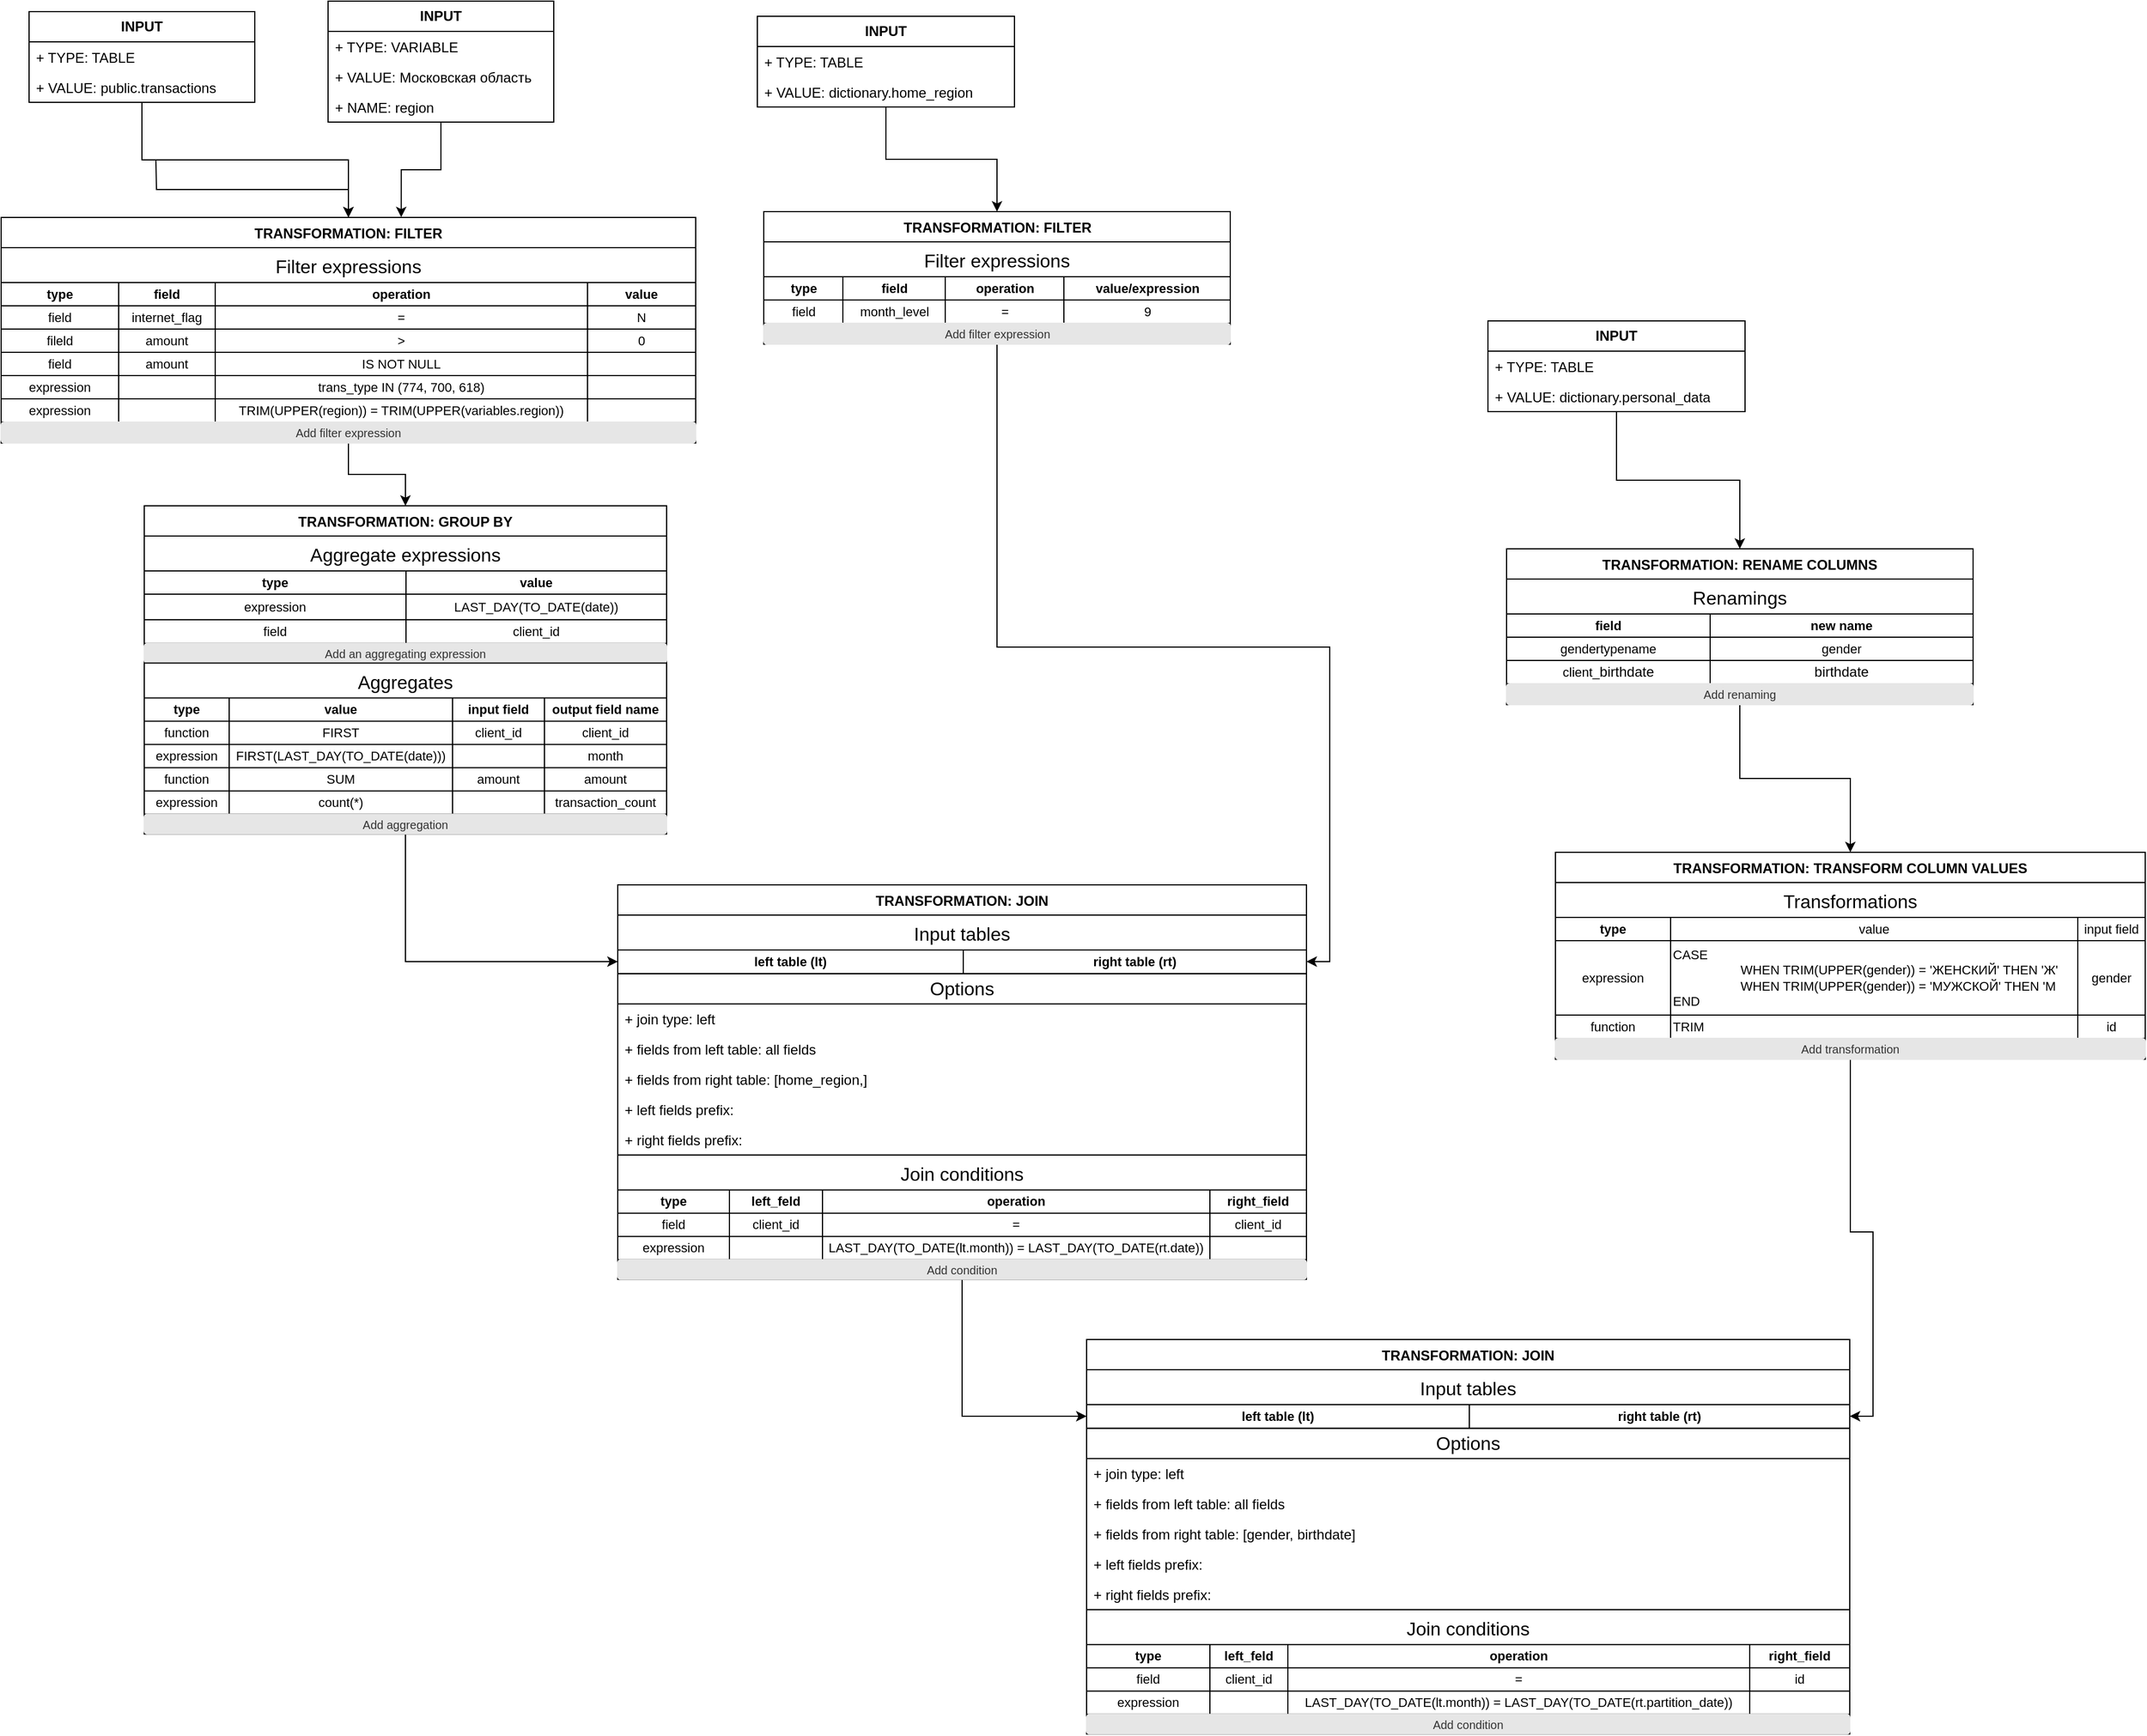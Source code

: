 <mxfile version="24.7.17">
  <diagram name="Page-1" id="9f46799a-70d6-7492-0946-bef42562c5a5">
    <mxGraphModel dx="1423" dy="757" grid="0" gridSize="10" guides="1" tooltips="1" connect="1" arrows="1" fold="1" page="1" pageScale="1" pageWidth="1100" pageHeight="850" background="none" math="0" shadow="0">
      <root>
        <mxCell id="0" />
        <mxCell id="1" parent="0" />
        <mxCell id="NS6MXJYAzT7x-2VZBriJ-9" style="edgeStyle=orthogonalEdgeStyle;rounded=0;orthogonalLoop=1;jettySize=auto;html=1;entryX=0.5;entryY=0;entryDx=0;entryDy=0;exitX=0.443;exitY=0.993;exitDx=0;exitDy=0;exitPerimeter=0;" edge="1" parent="1" source="NS6MXJYAzT7x-2VZBriJ-499" target="NS6MXJYAzT7x-2VZBriJ-270">
          <mxGeometry relative="1" as="geometry">
            <mxPoint x="110" y="110" as="targetPoint" />
            <mxPoint x="144" y="144" as="sourcePoint" />
          </mxGeometry>
        </mxCell>
        <mxCell id="NS6MXJYAzT7x-2VZBriJ-506" value="" style="edgeStyle=orthogonalEdgeStyle;rounded=0;orthogonalLoop=1;jettySize=auto;html=1;entryX=0;entryY=0.5;entryDx=0;entryDy=0;" edge="1" parent="1" source="NS6MXJYAzT7x-2VZBriJ-5" target="NS6MXJYAzT7x-2VZBriJ-462">
          <mxGeometry relative="1" as="geometry">
            <mxPoint x="358.5" y="944.283" as="targetPoint" />
          </mxGeometry>
        </mxCell>
        <mxCell id="NS6MXJYAzT7x-2VZBriJ-5" value="TRANSFORMATION:&amp;nbsp;&lt;span style=&quot;text-align: left;&quot;&gt;GROUP BY&lt;/span&gt;" style="swimlane;fontStyle=1;align=center;verticalAlign=top;childLayout=stackLayout;horizontal=1;startSize=26;horizontalStack=0;resizeParent=1;resizeParentMax=0;resizeLast=0;collapsible=1;marginBottom=0;whiteSpace=wrap;html=1;flipV=0;flipH=1;" vertex="1" parent="1">
          <mxGeometry x="134" y="441" width="449" height="282.189" as="geometry">
            <mxRectangle x="134" y="441" width="256" height="47" as="alternateBounds" />
          </mxGeometry>
        </mxCell>
        <mxCell id="NS6MXJYAzT7x-2VZBriJ-206" value="Aggregate expressions" style="shape=table;startSize=30;container=1;collapsible=0;childLayout=tableLayout;strokeColor=default;fontSize=16;" vertex="1" parent="NS6MXJYAzT7x-2VZBriJ-5">
          <mxGeometry y="26" width="449" height="92.429" as="geometry" />
        </mxCell>
        <mxCell id="NS6MXJYAzT7x-2VZBriJ-207" value="" style="shape=tableRow;horizontal=0;startSize=0;swimlaneHead=0;swimlaneBody=0;strokeColor=inherit;top=0;left=0;bottom=0;right=0;collapsible=0;dropTarget=0;fillColor=none;points=[[0,0.5],[1,0.5]];portConstraint=eastwest;fontSize=16;" vertex="1" parent="NS6MXJYAzT7x-2VZBriJ-206">
          <mxGeometry y="30" width="449" height="20" as="geometry" />
        </mxCell>
        <mxCell id="NS6MXJYAzT7x-2VZBriJ-208" value="&lt;span style=&quot;font-weight: 700; font-size: 11px;&quot;&gt;type&lt;/span&gt;" style="shape=partialRectangle;html=1;whiteSpace=wrap;connectable=0;strokeColor=inherit;overflow=hidden;fillColor=none;top=0;left=0;bottom=0;right=0;pointerEvents=1;fontSize=11;" vertex="1" parent="NS6MXJYAzT7x-2VZBriJ-207">
          <mxGeometry width="225" height="20" as="geometry">
            <mxRectangle width="225" height="20" as="alternateBounds" />
          </mxGeometry>
        </mxCell>
        <mxCell id="NS6MXJYAzT7x-2VZBriJ-209" value="&lt;span style=&quot;font-weight: 700; font-size: 11px;&quot;&gt;value&lt;/span&gt;" style="shape=partialRectangle;html=1;whiteSpace=wrap;connectable=0;strokeColor=inherit;overflow=hidden;fillColor=none;top=0;left=0;bottom=0;right=0;pointerEvents=1;fontSize=11;" vertex="1" parent="NS6MXJYAzT7x-2VZBriJ-207">
          <mxGeometry x="225" width="224" height="20" as="geometry">
            <mxRectangle width="224" height="20" as="alternateBounds" />
          </mxGeometry>
        </mxCell>
        <mxCell id="NS6MXJYAzT7x-2VZBriJ-211" value="" style="shape=tableRow;horizontal=0;startSize=0;swimlaneHead=0;swimlaneBody=0;strokeColor=inherit;top=0;left=0;bottom=0;right=0;collapsible=0;dropTarget=0;fillColor=none;points=[[0,0.5],[1,0.5]];portConstraint=eastwest;fontSize=16;" vertex="1" parent="NS6MXJYAzT7x-2VZBriJ-206">
          <mxGeometry y="50" width="449" height="22" as="geometry" />
        </mxCell>
        <mxCell id="NS6MXJYAzT7x-2VZBriJ-212" value="&lt;span style=&quot;font-size: 11px;&quot;&gt;expression&lt;/span&gt;" style="shape=partialRectangle;html=1;whiteSpace=wrap;connectable=0;strokeColor=inherit;overflow=hidden;fillColor=none;top=0;left=0;bottom=0;right=0;pointerEvents=1;fontSize=11;" vertex="1" parent="NS6MXJYAzT7x-2VZBriJ-211">
          <mxGeometry width="225" height="22" as="geometry">
            <mxRectangle width="225" height="22" as="alternateBounds" />
          </mxGeometry>
        </mxCell>
        <mxCell id="NS6MXJYAzT7x-2VZBriJ-213" value="&lt;span style=&quot;font-size: 11px;&quot;&gt;LAST_DAY(TO_DATE(date))&lt;/span&gt;" style="shape=partialRectangle;html=1;whiteSpace=wrap;connectable=0;strokeColor=inherit;overflow=hidden;fillColor=none;top=0;left=0;bottom=0;right=0;pointerEvents=1;fontSize=11;" vertex="1" parent="NS6MXJYAzT7x-2VZBriJ-211">
          <mxGeometry x="225" width="224" height="22" as="geometry">
            <mxRectangle width="224" height="22" as="alternateBounds" />
          </mxGeometry>
        </mxCell>
        <mxCell id="NS6MXJYAzT7x-2VZBriJ-215" value="" style="shape=tableRow;horizontal=0;startSize=0;swimlaneHead=0;swimlaneBody=0;strokeColor=inherit;top=0;left=0;bottom=0;right=0;collapsible=0;dropTarget=0;fillColor=none;points=[[0,0.5],[1,0.5]];portConstraint=eastwest;fontSize=16;" vertex="1" parent="NS6MXJYAzT7x-2VZBriJ-206">
          <mxGeometry y="72" width="449" height="20" as="geometry" />
        </mxCell>
        <mxCell id="NS6MXJYAzT7x-2VZBriJ-216" value="&lt;span style=&quot;font-size: 11px;&quot;&gt;field&lt;/span&gt;" style="shape=partialRectangle;html=1;whiteSpace=wrap;connectable=0;strokeColor=inherit;overflow=hidden;fillColor=none;top=0;left=0;bottom=0;right=0;pointerEvents=1;fontSize=11;" vertex="1" parent="NS6MXJYAzT7x-2VZBriJ-215">
          <mxGeometry width="225" height="20" as="geometry">
            <mxRectangle width="225" height="20" as="alternateBounds" />
          </mxGeometry>
        </mxCell>
        <mxCell id="NS6MXJYAzT7x-2VZBriJ-217" value="&lt;span style=&quot;font-size: 11px;&quot;&gt;client_id&lt;/span&gt;" style="shape=partialRectangle;html=1;whiteSpace=wrap;connectable=0;strokeColor=inherit;overflow=hidden;fillColor=none;top=0;left=0;bottom=0;right=0;pointerEvents=1;fontSize=11;" vertex="1" parent="NS6MXJYAzT7x-2VZBriJ-215">
          <mxGeometry x="225" width="224" height="20" as="geometry">
            <mxRectangle width="224" height="20" as="alternateBounds" />
          </mxGeometry>
        </mxCell>
        <mxCell id="NS6MXJYAzT7x-2VZBriJ-266" value="&lt;span style=&quot;white-space-collapse: preserve;&quot; data-src-align=&quot;0:8&quot; class=&quot;EzKURWReUAB5oZgtQNkl&quot;&gt;Add&lt;/span&gt;&lt;span style=&quot;white-space-collapse: preserve;&quot;&gt; an &lt;/span&gt;&lt;span style=&quot;white-space-collapse: preserve;&quot; data-src-align=&quot;9:12&quot; class=&quot;EzKURWReUAB5oZgtQNkl&quot;&gt;aggregating&lt;/span&gt;&lt;span style=&quot;white-space-collapse: preserve;&quot;&gt; &lt;/span&gt;&lt;span style=&quot;white-space-collapse: preserve;&quot; data-src-align=&quot;22:9&quot; class=&quot;EzKURWReUAB5oZgtQNkl&quot;&gt;expression&lt;/span&gt;" style="rounded=1;html=1;shadow=0;dashed=0;whiteSpace=wrap;fontSize=10;fillColor=#E6E6E6;align=center;strokeColor=#E6E6E6;fontColor=#333333;" vertex="1" parent="NS6MXJYAzT7x-2VZBriJ-5">
          <mxGeometry y="118.429" width="449" height="16.88" as="geometry" />
        </mxCell>
        <mxCell id="NS6MXJYAzT7x-2VZBriJ-219" value="Aggregates" style="shape=table;startSize=30;container=1;collapsible=0;childLayout=tableLayout;strokeColor=default;fontSize=16;" vertex="1" parent="NS6MXJYAzT7x-2VZBriJ-5">
          <mxGeometry y="135.309" width="449" height="130" as="geometry" />
        </mxCell>
        <mxCell id="NS6MXJYAzT7x-2VZBriJ-220" value="" style="shape=tableRow;horizontal=0;startSize=0;swimlaneHead=0;swimlaneBody=0;strokeColor=inherit;top=0;left=0;bottom=0;right=0;collapsible=0;dropTarget=0;fillColor=none;points=[[0,0.5],[1,0.5]];portConstraint=eastwest;fontSize=16;" vertex="1" parent="NS6MXJYAzT7x-2VZBriJ-219">
          <mxGeometry y="30" width="449" height="20" as="geometry" />
        </mxCell>
        <mxCell id="NS6MXJYAzT7x-2VZBriJ-221" value="&lt;span style=&quot;font-weight: 700; font-size: 11px;&quot;&gt;type&lt;/span&gt;" style="shape=partialRectangle;html=1;whiteSpace=wrap;connectable=0;strokeColor=inherit;overflow=hidden;fillColor=none;top=0;left=0;bottom=0;right=0;pointerEvents=1;fontSize=11;" vertex="1" parent="NS6MXJYAzT7x-2VZBriJ-220">
          <mxGeometry width="73" height="20" as="geometry">
            <mxRectangle width="73" height="20" as="alternateBounds" />
          </mxGeometry>
        </mxCell>
        <mxCell id="NS6MXJYAzT7x-2VZBriJ-222" value="value" style="shape=partialRectangle;html=1;whiteSpace=wrap;connectable=0;strokeColor=inherit;overflow=hidden;fillColor=none;top=0;left=0;bottom=0;right=0;pointerEvents=1;fontSize=11;fontStyle=1" vertex="1" parent="NS6MXJYAzT7x-2VZBriJ-220">
          <mxGeometry x="73" width="192" height="20" as="geometry">
            <mxRectangle width="192" height="20" as="alternateBounds" />
          </mxGeometry>
        </mxCell>
        <mxCell id="NS6MXJYAzT7x-2VZBriJ-235" value="&lt;span style=&quot;white-space-collapse: preserve;&quot; data-src-align=&quot;0:7&quot; class=&quot;EzKURWReUAB5oZgtQNkl&quot;&gt;input&lt;/span&gt;&lt;span style=&quot;white-space-collapse: preserve;&quot;&gt; &lt;/span&gt;&lt;span style=&quot;white-space-collapse: preserve;&quot; data-src-align=&quot;8:4&quot; class=&quot;EzKURWReUAB5oZgtQNkl&quot;&gt;field&lt;/span&gt;" style="shape=partialRectangle;html=1;whiteSpace=wrap;connectable=0;strokeColor=inherit;overflow=hidden;fillColor=none;top=0;left=0;bottom=0;right=0;pointerEvents=1;fontSize=11;fontStyle=1" vertex="1" parent="NS6MXJYAzT7x-2VZBriJ-220">
          <mxGeometry x="265" width="79" height="20" as="geometry">
            <mxRectangle width="79" height="20" as="alternateBounds" />
          </mxGeometry>
        </mxCell>
        <mxCell id="NS6MXJYAzT7x-2VZBriJ-223" value="output field name" style="shape=partialRectangle;html=1;whiteSpace=wrap;connectable=0;strokeColor=inherit;overflow=hidden;fillColor=none;top=0;left=0;bottom=0;right=0;pointerEvents=1;fontSize=11;fontStyle=1" vertex="1" parent="NS6MXJYAzT7x-2VZBriJ-220">
          <mxGeometry x="344" width="105" height="20" as="geometry">
            <mxRectangle width="105" height="20" as="alternateBounds" />
          </mxGeometry>
        </mxCell>
        <mxCell id="NS6MXJYAzT7x-2VZBriJ-224" value="" style="shape=tableRow;horizontal=0;startSize=0;swimlaneHead=0;swimlaneBody=0;strokeColor=inherit;top=0;left=0;bottom=0;right=0;collapsible=0;dropTarget=0;fillColor=none;points=[[0,0.5],[1,0.5]];portConstraint=eastwest;fontSize=16;" vertex="1" parent="NS6MXJYAzT7x-2VZBriJ-219">
          <mxGeometry y="50" width="449" height="20" as="geometry" />
        </mxCell>
        <mxCell id="NS6MXJYAzT7x-2VZBriJ-225" value="function" style="shape=partialRectangle;html=1;whiteSpace=wrap;connectable=0;strokeColor=inherit;overflow=hidden;fillColor=none;top=0;left=0;bottom=0;right=0;pointerEvents=1;fontSize=11;" vertex="1" parent="NS6MXJYAzT7x-2VZBriJ-224">
          <mxGeometry width="73" height="20" as="geometry">
            <mxRectangle width="73" height="20" as="alternateBounds" />
          </mxGeometry>
        </mxCell>
        <mxCell id="NS6MXJYAzT7x-2VZBriJ-226" value="FIRST" style="shape=partialRectangle;html=1;whiteSpace=wrap;connectable=0;strokeColor=inherit;overflow=hidden;fillColor=none;top=0;left=0;bottom=0;right=0;pointerEvents=1;fontSize=11;" vertex="1" parent="NS6MXJYAzT7x-2VZBriJ-224">
          <mxGeometry x="73" width="192" height="20" as="geometry">
            <mxRectangle width="192" height="20" as="alternateBounds" />
          </mxGeometry>
        </mxCell>
        <mxCell id="NS6MXJYAzT7x-2VZBriJ-236" value="client_id" style="shape=partialRectangle;html=1;whiteSpace=wrap;connectable=0;strokeColor=inherit;overflow=hidden;fillColor=none;top=0;left=0;bottom=0;right=0;pointerEvents=1;fontSize=11;" vertex="1" parent="NS6MXJYAzT7x-2VZBriJ-224">
          <mxGeometry x="265" width="79" height="20" as="geometry">
            <mxRectangle width="79" height="20" as="alternateBounds" />
          </mxGeometry>
        </mxCell>
        <mxCell id="NS6MXJYAzT7x-2VZBriJ-227" value="client_id" style="shape=partialRectangle;html=1;whiteSpace=wrap;connectable=0;strokeColor=inherit;overflow=hidden;fillColor=none;top=0;left=0;bottom=0;right=0;pointerEvents=1;fontSize=11;" vertex="1" parent="NS6MXJYAzT7x-2VZBriJ-224">
          <mxGeometry x="344" width="105" height="20" as="geometry">
            <mxRectangle width="105" height="20" as="alternateBounds" />
          </mxGeometry>
        </mxCell>
        <mxCell id="NS6MXJYAzT7x-2VZBriJ-228" value="" style="shape=tableRow;horizontal=0;startSize=0;swimlaneHead=0;swimlaneBody=0;strokeColor=inherit;top=0;left=0;bottom=0;right=0;collapsible=0;dropTarget=0;fillColor=none;points=[[0,0.5],[1,0.5]];portConstraint=eastwest;fontSize=16;" vertex="1" parent="NS6MXJYAzT7x-2VZBriJ-219">
          <mxGeometry y="70" width="449" height="20" as="geometry" />
        </mxCell>
        <mxCell id="NS6MXJYAzT7x-2VZBriJ-229" value="expression" style="shape=partialRectangle;html=1;whiteSpace=wrap;connectable=0;strokeColor=inherit;overflow=hidden;fillColor=none;top=0;left=0;bottom=0;right=0;pointerEvents=1;fontSize=11;" vertex="1" parent="NS6MXJYAzT7x-2VZBriJ-228">
          <mxGeometry width="73" height="20" as="geometry">
            <mxRectangle width="73" height="20" as="alternateBounds" />
          </mxGeometry>
        </mxCell>
        <mxCell id="NS6MXJYAzT7x-2VZBriJ-230" value="FIRST(LAST_DAY(TO_DATE(date)))" style="shape=partialRectangle;html=1;whiteSpace=wrap;connectable=0;strokeColor=inherit;overflow=hidden;fillColor=none;top=0;left=0;bottom=0;right=0;pointerEvents=1;fontSize=11;" vertex="1" parent="NS6MXJYAzT7x-2VZBriJ-228">
          <mxGeometry x="73" width="192" height="20" as="geometry">
            <mxRectangle width="192" height="20" as="alternateBounds" />
          </mxGeometry>
        </mxCell>
        <mxCell id="NS6MXJYAzT7x-2VZBriJ-237" style="shape=partialRectangle;html=1;whiteSpace=wrap;connectable=0;strokeColor=inherit;overflow=hidden;fillColor=none;top=0;left=0;bottom=0;right=0;pointerEvents=1;fontSize=11;" vertex="1" parent="NS6MXJYAzT7x-2VZBriJ-228">
          <mxGeometry x="265" width="79" height="20" as="geometry">
            <mxRectangle width="79" height="20" as="alternateBounds" />
          </mxGeometry>
        </mxCell>
        <mxCell id="NS6MXJYAzT7x-2VZBriJ-231" value="&lt;span style=&quot;white-space-collapse: preserve;&quot; data-src-align=&quot;0:5&quot; class=&quot;EzKURWReUAB5oZgtQNkl&quot;&gt;month&lt;/span&gt;" style="shape=partialRectangle;html=1;whiteSpace=wrap;connectable=0;strokeColor=inherit;overflow=hidden;fillColor=none;top=0;left=0;bottom=0;right=0;pointerEvents=1;fontSize=11;" vertex="1" parent="NS6MXJYAzT7x-2VZBriJ-228">
          <mxGeometry x="344" width="105" height="20" as="geometry">
            <mxRectangle width="105" height="20" as="alternateBounds" />
          </mxGeometry>
        </mxCell>
        <mxCell id="NS6MXJYAzT7x-2VZBriJ-243" style="shape=tableRow;horizontal=0;startSize=0;swimlaneHead=0;swimlaneBody=0;strokeColor=inherit;top=0;left=0;bottom=0;right=0;collapsible=0;dropTarget=0;fillColor=none;points=[[0,0.5],[1,0.5]];portConstraint=eastwest;fontSize=16;" vertex="1" parent="NS6MXJYAzT7x-2VZBriJ-219">
          <mxGeometry y="90" width="449" height="20" as="geometry" />
        </mxCell>
        <mxCell id="NS6MXJYAzT7x-2VZBriJ-244" value="function" style="shape=partialRectangle;html=1;whiteSpace=wrap;connectable=0;strokeColor=inherit;overflow=hidden;fillColor=none;top=0;left=0;bottom=0;right=0;pointerEvents=1;fontSize=11;" vertex="1" parent="NS6MXJYAzT7x-2VZBriJ-243">
          <mxGeometry width="73" height="20" as="geometry">
            <mxRectangle width="73" height="20" as="alternateBounds" />
          </mxGeometry>
        </mxCell>
        <mxCell id="NS6MXJYAzT7x-2VZBriJ-245" value="SUM" style="shape=partialRectangle;html=1;whiteSpace=wrap;connectable=0;strokeColor=inherit;overflow=hidden;fillColor=none;top=0;left=0;bottom=0;right=0;pointerEvents=1;fontSize=11;" vertex="1" parent="NS6MXJYAzT7x-2VZBriJ-243">
          <mxGeometry x="73" width="192" height="20" as="geometry">
            <mxRectangle width="192" height="20" as="alternateBounds" />
          </mxGeometry>
        </mxCell>
        <mxCell id="NS6MXJYAzT7x-2VZBriJ-246" value="amount" style="shape=partialRectangle;html=1;whiteSpace=wrap;connectable=0;strokeColor=inherit;overflow=hidden;fillColor=none;top=0;left=0;bottom=0;right=0;pointerEvents=1;fontSize=11;" vertex="1" parent="NS6MXJYAzT7x-2VZBriJ-243">
          <mxGeometry x="265" width="79" height="20" as="geometry">
            <mxRectangle width="79" height="20" as="alternateBounds" />
          </mxGeometry>
        </mxCell>
        <mxCell id="NS6MXJYAzT7x-2VZBriJ-247" value="amount" style="shape=partialRectangle;html=1;whiteSpace=wrap;connectable=0;strokeColor=inherit;overflow=hidden;fillColor=none;top=0;left=0;bottom=0;right=0;pointerEvents=1;fontSize=11;" vertex="1" parent="NS6MXJYAzT7x-2VZBriJ-243">
          <mxGeometry x="344" width="105" height="20" as="geometry">
            <mxRectangle width="105" height="20" as="alternateBounds" />
          </mxGeometry>
        </mxCell>
        <mxCell id="NS6MXJYAzT7x-2VZBriJ-238" style="shape=tableRow;horizontal=0;startSize=0;swimlaneHead=0;swimlaneBody=0;strokeColor=inherit;top=0;left=0;bottom=0;right=0;collapsible=0;dropTarget=0;fillColor=none;points=[[0,0.5],[1,0.5]];portConstraint=eastwest;fontSize=16;" vertex="1" parent="NS6MXJYAzT7x-2VZBriJ-219">
          <mxGeometry y="110" width="449" height="20" as="geometry" />
        </mxCell>
        <mxCell id="NS6MXJYAzT7x-2VZBriJ-239" value="expression" style="shape=partialRectangle;html=1;whiteSpace=wrap;connectable=0;strokeColor=inherit;overflow=hidden;fillColor=none;top=0;left=0;bottom=0;right=0;pointerEvents=1;fontSize=11;" vertex="1" parent="NS6MXJYAzT7x-2VZBriJ-238">
          <mxGeometry width="73" height="20" as="geometry">
            <mxRectangle width="73" height="20" as="alternateBounds" />
          </mxGeometry>
        </mxCell>
        <mxCell id="NS6MXJYAzT7x-2VZBriJ-240" value="count(*)" style="shape=partialRectangle;html=1;whiteSpace=wrap;connectable=0;strokeColor=inherit;overflow=hidden;fillColor=none;top=0;left=0;bottom=0;right=0;pointerEvents=1;fontSize=11;" vertex="1" parent="NS6MXJYAzT7x-2VZBriJ-238">
          <mxGeometry x="73" width="192" height="20" as="geometry">
            <mxRectangle width="192" height="20" as="alternateBounds" />
          </mxGeometry>
        </mxCell>
        <mxCell id="NS6MXJYAzT7x-2VZBriJ-241" style="shape=partialRectangle;html=1;whiteSpace=wrap;connectable=0;strokeColor=inherit;overflow=hidden;fillColor=none;top=0;left=0;bottom=0;right=0;pointerEvents=1;fontSize=11;" vertex="1" parent="NS6MXJYAzT7x-2VZBriJ-238">
          <mxGeometry x="265" width="79" height="20" as="geometry">
            <mxRectangle width="79" height="20" as="alternateBounds" />
          </mxGeometry>
        </mxCell>
        <mxCell id="NS6MXJYAzT7x-2VZBriJ-242" value="transaction_count" style="shape=partialRectangle;html=1;whiteSpace=wrap;connectable=0;strokeColor=inherit;overflow=hidden;fillColor=none;top=0;left=0;bottom=0;right=0;pointerEvents=1;fontSize=11;" vertex="1" parent="NS6MXJYAzT7x-2VZBriJ-238">
          <mxGeometry x="344" width="105" height="20" as="geometry">
            <mxRectangle width="105" height="20" as="alternateBounds" />
          </mxGeometry>
        </mxCell>
        <mxCell id="NS6MXJYAzT7x-2VZBriJ-268" value="&lt;span style=&quot;white-space-collapse: preserve;&quot; data-src-align=&quot;0:8&quot; class=&quot;EzKURWReUAB5oZgtQNkl&quot;&gt;Add&lt;/span&gt;&lt;span style=&quot;white-space-collapse: preserve;&quot;&gt; &lt;/span&gt;&lt;span style=&quot;white-space-collapse: preserve;&quot; data-src-align=&quot;9:9&quot; class=&quot;EzKURWReUAB5oZgtQNkl&quot;&gt;aggregation&lt;/span&gt;" style="rounded=1;html=1;shadow=0;dashed=0;whiteSpace=wrap;fontSize=10;fillColor=#E6E6E6;align=center;strokeColor=#E6E6E6;fontColor=#333333;container=0;" vertex="1" parent="NS6MXJYAzT7x-2VZBriJ-5">
          <mxGeometry y="265.309" width="449" height="16.88" as="geometry" />
        </mxCell>
        <mxCell id="NS6MXJYAzT7x-2VZBriJ-524" style="edgeStyle=orthogonalEdgeStyle;rounded=0;orthogonalLoop=1;jettySize=auto;html=1;entryX=0.5;entryY=0;entryDx=0;entryDy=0;" edge="1" parent="1" source="NS6MXJYAzT7x-2VZBriJ-253" target="NS6MXJYAzT7x-2VZBriJ-270">
          <mxGeometry relative="1" as="geometry" />
        </mxCell>
        <mxCell id="NS6MXJYAzT7x-2VZBriJ-253" value="&lt;span style=&quot;font-weight: 700;&quot;&gt;INPUT&lt;/span&gt;" style="swimlane;fontStyle=0;childLayout=stackLayout;horizontal=1;startSize=26;fillColor=none;horizontalStack=0;resizeParent=1;resizeParentMax=0;resizeLast=0;collapsible=1;marginBottom=0;whiteSpace=wrap;html=1;" vertex="1" parent="1">
          <mxGeometry x="35" y="16" width="194" height="78" as="geometry">
            <mxRectangle x="38" y="19" width="71" height="26" as="alternateBounds" />
          </mxGeometry>
        </mxCell>
        <mxCell id="NS6MXJYAzT7x-2VZBriJ-254" value="+ TYPE: TABLE" style="text;strokeColor=none;fillColor=none;align=left;verticalAlign=top;spacingLeft=4;spacingRight=4;overflow=hidden;rotatable=0;points=[[0,0.5],[1,0.5]];portConstraint=eastwest;whiteSpace=wrap;html=1;" vertex="1" parent="NS6MXJYAzT7x-2VZBriJ-253">
          <mxGeometry y="26" width="194" height="26" as="geometry" />
        </mxCell>
        <mxCell id="NS6MXJYAzT7x-2VZBriJ-256" value="+ VALUE: public.transactions" style="text;strokeColor=none;fillColor=none;align=left;verticalAlign=top;spacingLeft=4;spacingRight=4;overflow=hidden;rotatable=0;points=[[0,0.5],[1,0.5]];portConstraint=eastwest;whiteSpace=wrap;html=1;" vertex="1" parent="NS6MXJYAzT7x-2VZBriJ-253">
          <mxGeometry y="52" width="194" height="26" as="geometry" />
        </mxCell>
        <mxCell id="NS6MXJYAzT7x-2VZBriJ-336" style="edgeStyle=orthogonalEdgeStyle;rounded=0;orthogonalLoop=1;jettySize=auto;html=1;exitX=0.5;exitY=1;exitDx=0;exitDy=0;entryX=0.5;entryY=0;entryDx=0;entryDy=0;" edge="1" parent="1" source="NS6MXJYAzT7x-2VZBriJ-270" target="NS6MXJYAzT7x-2VZBriJ-5">
          <mxGeometry relative="1" as="geometry" />
        </mxCell>
        <mxCell id="NS6MXJYAzT7x-2VZBriJ-270" value="&lt;div style=&quot;text-align: left;&quot;&gt;&lt;span style=&quot;background-color: initial;&quot;&gt;TRANSFORMATION: FILTER&lt;/span&gt;&lt;/div&gt;" style="swimlane;fontStyle=1;align=center;verticalAlign=top;childLayout=stackLayout;horizontal=1;startSize=26;horizontalStack=0;resizeParent=1;resizeParentMax=0;resizeLast=0;collapsible=1;marginBottom=0;whiteSpace=wrap;html=1;flipV=0;flipH=1;" vertex="1" parent="1">
          <mxGeometry x="11" y="193" width="597" height="194" as="geometry">
            <mxRectangle x="11" y="193" width="257" height="47" as="alternateBounds" />
          </mxGeometry>
        </mxCell>
        <mxCell id="NS6MXJYAzT7x-2VZBriJ-271" value="Filter expressions" style="shape=table;startSize=30;container=1;collapsible=0;childLayout=tableLayout;strokeColor=default;fontSize=16;enumerate=0;comic=0;treeMoving=0;treeFolding=0;swimlaneFillColor=none;" vertex="1" parent="NS6MXJYAzT7x-2VZBriJ-270">
          <mxGeometry y="26" width="597" height="150" as="geometry" />
        </mxCell>
        <mxCell id="NS6MXJYAzT7x-2VZBriJ-272" value="" style="shape=tableRow;horizontal=0;startSize=0;swimlaneHead=0;swimlaneBody=0;strokeColor=inherit;top=0;left=0;bottom=0;right=0;collapsible=0;dropTarget=0;fillColor=none;points=[[0,0.5],[1,0.5]];portConstraint=eastwest;fontSize=16;enumerate=0;comic=0;treeMoving=0;treeFolding=0;swimlaneFillColor=none;" vertex="1" parent="NS6MXJYAzT7x-2VZBriJ-271">
          <mxGeometry y="30" width="597" height="20" as="geometry" />
        </mxCell>
        <mxCell id="NS6MXJYAzT7x-2VZBriJ-273" value="&lt;span style=&quot;font-weight: 700; font-size: 11px;&quot;&gt;type&lt;/span&gt;" style="shape=partialRectangle;html=1;whiteSpace=wrap;connectable=0;strokeColor=inherit;overflow=hidden;fillColor=none;top=0;left=0;bottom=0;right=0;pointerEvents=1;fontSize=11;enumerate=0;comic=0;treeMoving=0;treeFolding=0;swimlaneFillColor=none;" vertex="1" parent="NS6MXJYAzT7x-2VZBriJ-272">
          <mxGeometry width="101" height="20" as="geometry">
            <mxRectangle width="101" height="20" as="alternateBounds" />
          </mxGeometry>
        </mxCell>
        <mxCell id="NS6MXJYAzT7x-2VZBriJ-321" value="&lt;b&gt;field&lt;/b&gt;" style="shape=partialRectangle;html=1;whiteSpace=wrap;connectable=0;strokeColor=inherit;overflow=hidden;fillColor=none;top=0;left=0;bottom=0;right=0;pointerEvents=1;fontSize=11;enumerate=0;comic=0;treeMoving=0;treeFolding=0;swimlaneFillColor=none;" vertex="1" parent="NS6MXJYAzT7x-2VZBriJ-272">
          <mxGeometry x="101" width="83" height="20" as="geometry">
            <mxRectangle width="83" height="20" as="alternateBounds" />
          </mxGeometry>
        </mxCell>
        <mxCell id="NS6MXJYAzT7x-2VZBriJ-317" value="&lt;b&gt;operation&lt;/b&gt;" style="shape=partialRectangle;html=1;whiteSpace=wrap;connectable=0;strokeColor=inherit;overflow=hidden;fillColor=none;top=0;left=0;bottom=0;right=0;pointerEvents=1;fontSize=11;enumerate=0;comic=0;treeMoving=0;treeFolding=0;swimlaneFillColor=none;" vertex="1" parent="NS6MXJYAzT7x-2VZBriJ-272">
          <mxGeometry x="184" width="320" height="20" as="geometry">
            <mxRectangle width="320" height="20" as="alternateBounds" />
          </mxGeometry>
        </mxCell>
        <mxCell id="NS6MXJYAzT7x-2VZBriJ-274" value="&lt;span style=&quot;font-size: 11px;&quot;&gt;&lt;b&gt;value&lt;/b&gt;&lt;/span&gt;" style="shape=partialRectangle;html=1;whiteSpace=wrap;connectable=0;strokeColor=inherit;overflow=hidden;fillColor=none;top=0;left=0;bottom=0;right=0;pointerEvents=1;fontSize=11;enumerate=0;comic=0;treeMoving=0;treeFolding=0;swimlaneFillColor=none;" vertex="1" parent="NS6MXJYAzT7x-2VZBriJ-272">
          <mxGeometry x="504" width="93" height="20" as="geometry">
            <mxRectangle width="93" height="20" as="alternateBounds" />
          </mxGeometry>
        </mxCell>
        <mxCell id="NS6MXJYAzT7x-2VZBriJ-275" value="" style="shape=tableRow;horizontal=0;startSize=0;swimlaneHead=0;swimlaneBody=0;strokeColor=inherit;top=0;left=0;bottom=0;right=0;collapsible=0;dropTarget=0;fillColor=none;points=[[0,0.5],[1,0.5]];portConstraint=eastwest;fontSize=16;enumerate=0;comic=0;treeMoving=0;treeFolding=0;swimlaneFillColor=none;" vertex="1" parent="NS6MXJYAzT7x-2VZBriJ-271">
          <mxGeometry y="50" width="597" height="20" as="geometry" />
        </mxCell>
        <mxCell id="NS6MXJYAzT7x-2VZBriJ-276" value="&lt;span style=&quot;font-size: 11px;&quot;&gt;field&lt;/span&gt;" style="shape=partialRectangle;html=1;whiteSpace=wrap;connectable=0;strokeColor=inherit;overflow=hidden;fillColor=none;top=0;left=0;bottom=0;right=0;pointerEvents=1;fontSize=11;enumerate=0;comic=0;treeMoving=0;treeFolding=0;swimlaneFillColor=none;" vertex="1" parent="NS6MXJYAzT7x-2VZBriJ-275">
          <mxGeometry width="101" height="20" as="geometry">
            <mxRectangle width="101" height="20" as="alternateBounds" />
          </mxGeometry>
        </mxCell>
        <mxCell id="NS6MXJYAzT7x-2VZBriJ-322" value="internet_flag" style="shape=partialRectangle;html=1;whiteSpace=wrap;connectable=0;strokeColor=inherit;overflow=hidden;fillColor=none;top=0;left=0;bottom=0;right=0;pointerEvents=1;fontSize=11;enumerate=0;comic=0;treeMoving=0;treeFolding=0;swimlaneFillColor=none;" vertex="1" parent="NS6MXJYAzT7x-2VZBriJ-275">
          <mxGeometry x="101" width="83" height="20" as="geometry">
            <mxRectangle width="83" height="20" as="alternateBounds" />
          </mxGeometry>
        </mxCell>
        <mxCell id="NS6MXJYAzT7x-2VZBriJ-318" value="=" style="shape=partialRectangle;html=1;whiteSpace=wrap;connectable=0;strokeColor=inherit;overflow=hidden;fillColor=none;top=0;left=0;bottom=0;right=0;pointerEvents=1;fontSize=11;enumerate=0;comic=0;treeMoving=0;treeFolding=0;swimlaneFillColor=none;" vertex="1" parent="NS6MXJYAzT7x-2VZBriJ-275">
          <mxGeometry x="184" width="320" height="20" as="geometry">
            <mxRectangle width="320" height="20" as="alternateBounds" />
          </mxGeometry>
        </mxCell>
        <mxCell id="NS6MXJYAzT7x-2VZBriJ-277" value="&lt;span style=&quot;font-size: 11px;&quot;&gt;N&lt;/span&gt;" style="shape=partialRectangle;html=1;whiteSpace=wrap;connectable=0;strokeColor=inherit;overflow=hidden;fillColor=none;top=0;left=0;bottom=0;right=0;pointerEvents=1;fontSize=11;enumerate=0;comic=0;treeMoving=0;treeFolding=0;swimlaneFillColor=none;" vertex="1" parent="NS6MXJYAzT7x-2VZBriJ-275">
          <mxGeometry x="504" width="93" height="20" as="geometry">
            <mxRectangle width="93" height="20" as="alternateBounds" />
          </mxGeometry>
        </mxCell>
        <mxCell id="NS6MXJYAzT7x-2VZBriJ-326" style="shape=tableRow;horizontal=0;startSize=0;swimlaneHead=0;swimlaneBody=0;strokeColor=inherit;top=0;left=0;bottom=0;right=0;collapsible=0;dropTarget=0;fillColor=none;points=[[0,0.5],[1,0.5]];portConstraint=eastwest;fontSize=16;enumerate=0;comic=0;treeMoving=0;treeFolding=0;swimlaneFillColor=none;" vertex="1" parent="NS6MXJYAzT7x-2VZBriJ-271">
          <mxGeometry y="70" width="597" height="20" as="geometry" />
        </mxCell>
        <mxCell id="NS6MXJYAzT7x-2VZBriJ-327" value="fileld" style="shape=partialRectangle;html=1;whiteSpace=wrap;connectable=0;strokeColor=inherit;overflow=hidden;fillColor=none;top=0;left=0;bottom=0;right=0;pointerEvents=1;fontSize=11;enumerate=0;comic=0;treeMoving=0;treeFolding=0;swimlaneFillColor=none;" vertex="1" parent="NS6MXJYAzT7x-2VZBriJ-326">
          <mxGeometry width="101" height="20" as="geometry">
            <mxRectangle width="101" height="20" as="alternateBounds" />
          </mxGeometry>
        </mxCell>
        <mxCell id="NS6MXJYAzT7x-2VZBriJ-328" value="amount" style="shape=partialRectangle;html=1;whiteSpace=wrap;connectable=0;strokeColor=inherit;overflow=hidden;fillColor=none;top=0;left=0;bottom=0;right=0;pointerEvents=1;fontSize=11;enumerate=0;comic=0;treeMoving=0;treeFolding=0;swimlaneFillColor=none;" vertex="1" parent="NS6MXJYAzT7x-2VZBriJ-326">
          <mxGeometry x="101" width="83" height="20" as="geometry">
            <mxRectangle width="83" height="20" as="alternateBounds" />
          </mxGeometry>
        </mxCell>
        <mxCell id="NS6MXJYAzT7x-2VZBriJ-329" value="&amp;gt;" style="shape=partialRectangle;html=1;whiteSpace=wrap;connectable=0;strokeColor=inherit;overflow=hidden;fillColor=none;top=0;left=0;bottom=0;right=0;pointerEvents=1;fontSize=11;enumerate=0;comic=0;treeMoving=0;treeFolding=0;swimlaneFillColor=none;" vertex="1" parent="NS6MXJYAzT7x-2VZBriJ-326">
          <mxGeometry x="184" width="320" height="20" as="geometry">
            <mxRectangle width="320" height="20" as="alternateBounds" />
          </mxGeometry>
        </mxCell>
        <mxCell id="NS6MXJYAzT7x-2VZBriJ-330" value="0" style="shape=partialRectangle;html=1;whiteSpace=wrap;connectable=0;strokeColor=inherit;overflow=hidden;fillColor=none;top=0;left=0;bottom=0;right=0;pointerEvents=1;fontSize=11;enumerate=0;comic=0;treeMoving=0;treeFolding=0;swimlaneFillColor=none;" vertex="1" parent="NS6MXJYAzT7x-2VZBriJ-326">
          <mxGeometry x="504" width="93" height="20" as="geometry">
            <mxRectangle width="93" height="20" as="alternateBounds" />
          </mxGeometry>
        </mxCell>
        <mxCell id="NS6MXJYAzT7x-2VZBriJ-331" style="shape=tableRow;horizontal=0;startSize=0;swimlaneHead=0;swimlaneBody=0;strokeColor=inherit;top=0;left=0;bottom=0;right=0;collapsible=0;dropTarget=0;fillColor=none;points=[[0,0.5],[1,0.5]];portConstraint=eastwest;fontSize=16;enumerate=0;comic=0;treeMoving=0;treeFolding=0;swimlaneFillColor=none;" vertex="1" parent="NS6MXJYAzT7x-2VZBriJ-271">
          <mxGeometry y="90" width="597" height="20" as="geometry" />
        </mxCell>
        <mxCell id="NS6MXJYAzT7x-2VZBriJ-332" value="field" style="shape=partialRectangle;html=1;whiteSpace=wrap;connectable=0;strokeColor=inherit;overflow=hidden;fillColor=none;top=0;left=0;bottom=0;right=0;pointerEvents=1;fontSize=11;enumerate=0;comic=0;treeMoving=0;treeFolding=0;swimlaneFillColor=none;" vertex="1" parent="NS6MXJYAzT7x-2VZBriJ-331">
          <mxGeometry width="101" height="20" as="geometry">
            <mxRectangle width="101" height="20" as="alternateBounds" />
          </mxGeometry>
        </mxCell>
        <mxCell id="NS6MXJYAzT7x-2VZBriJ-333" value="amount" style="shape=partialRectangle;html=1;whiteSpace=wrap;connectable=0;strokeColor=inherit;overflow=hidden;fillColor=none;top=0;left=0;bottom=0;right=0;pointerEvents=1;fontSize=11;enumerate=0;comic=0;treeMoving=0;treeFolding=0;swimlaneFillColor=none;" vertex="1" parent="NS6MXJYAzT7x-2VZBriJ-331">
          <mxGeometry x="101" width="83" height="20" as="geometry">
            <mxRectangle width="83" height="20" as="alternateBounds" />
          </mxGeometry>
        </mxCell>
        <mxCell id="NS6MXJYAzT7x-2VZBriJ-334" value="IS NOT NULL" style="shape=partialRectangle;html=1;whiteSpace=wrap;connectable=0;strokeColor=inherit;overflow=hidden;fillColor=none;top=0;left=0;bottom=0;right=0;pointerEvents=1;fontSize=11;enumerate=0;comic=0;treeMoving=0;treeFolding=0;swimlaneFillColor=none;" vertex="1" parent="NS6MXJYAzT7x-2VZBriJ-331">
          <mxGeometry x="184" width="320" height="20" as="geometry">
            <mxRectangle width="320" height="20" as="alternateBounds" />
          </mxGeometry>
        </mxCell>
        <mxCell id="NS6MXJYAzT7x-2VZBriJ-335" style="shape=partialRectangle;html=1;whiteSpace=wrap;connectable=0;strokeColor=inherit;overflow=hidden;fillColor=none;top=0;left=0;bottom=0;right=0;pointerEvents=1;fontSize=11;enumerate=0;comic=0;treeMoving=0;treeFolding=0;swimlaneFillColor=none;" vertex="1" parent="NS6MXJYAzT7x-2VZBriJ-331">
          <mxGeometry x="504" width="93" height="20" as="geometry">
            <mxRectangle width="93" height="20" as="alternateBounds" />
          </mxGeometry>
        </mxCell>
        <mxCell id="NS6MXJYAzT7x-2VZBriJ-278" value="" style="shape=tableRow;horizontal=0;startSize=0;swimlaneHead=0;swimlaneBody=0;strokeColor=inherit;top=0;left=0;bottom=0;right=0;collapsible=0;dropTarget=0;fillColor=none;points=[[0,0.5],[1,0.5]];portConstraint=eastwest;fontSize=16;enumerate=0;comic=0;treeMoving=0;treeFolding=0;swimlaneFillColor=none;" vertex="1" parent="NS6MXJYAzT7x-2VZBriJ-271">
          <mxGeometry y="110" width="597" height="20" as="geometry" />
        </mxCell>
        <mxCell id="NS6MXJYAzT7x-2VZBriJ-279" value="&lt;span style=&quot;font-size: 11px;&quot;&gt;expression&lt;/span&gt;" style="shape=partialRectangle;html=1;whiteSpace=wrap;connectable=0;strokeColor=inherit;overflow=hidden;fillColor=none;top=0;left=0;bottom=0;right=0;pointerEvents=1;fontSize=11;enumerate=0;comic=0;treeMoving=0;treeFolding=0;swimlaneFillColor=none;" vertex="1" parent="NS6MXJYAzT7x-2VZBriJ-278">
          <mxGeometry width="101" height="20" as="geometry">
            <mxRectangle width="101" height="20" as="alternateBounds" />
          </mxGeometry>
        </mxCell>
        <mxCell id="NS6MXJYAzT7x-2VZBriJ-323" value="" style="shape=partialRectangle;html=1;whiteSpace=wrap;connectable=0;strokeColor=inherit;overflow=hidden;fillColor=none;top=0;left=0;bottom=0;right=0;pointerEvents=1;fontSize=11;enumerate=0;comic=0;treeMoving=0;treeFolding=0;swimlaneFillColor=none;" vertex="1" parent="NS6MXJYAzT7x-2VZBriJ-278">
          <mxGeometry x="101" width="83" height="20" as="geometry">
            <mxRectangle width="83" height="20" as="alternateBounds" />
          </mxGeometry>
        </mxCell>
        <mxCell id="NS6MXJYAzT7x-2VZBriJ-319" value="trans_type IN (774, 700, 618)" style="shape=partialRectangle;html=1;whiteSpace=wrap;connectable=0;strokeColor=inherit;overflow=hidden;fillColor=none;top=0;left=0;bottom=0;right=0;pointerEvents=1;fontSize=11;enumerate=0;comic=0;treeMoving=0;treeFolding=0;swimlaneFillColor=none;" vertex="1" parent="NS6MXJYAzT7x-2VZBriJ-278">
          <mxGeometry x="184" width="320" height="20" as="geometry">
            <mxRectangle width="320" height="20" as="alternateBounds" />
          </mxGeometry>
        </mxCell>
        <mxCell id="NS6MXJYAzT7x-2VZBriJ-280" value="" style="shape=partialRectangle;html=1;whiteSpace=wrap;connectable=0;strokeColor=inherit;overflow=hidden;fillColor=none;top=0;left=0;bottom=0;right=0;pointerEvents=1;fontSize=11;enumerate=0;comic=0;treeMoving=0;treeFolding=0;swimlaneFillColor=none;" vertex="1" parent="NS6MXJYAzT7x-2VZBriJ-278">
          <mxGeometry x="504" width="93" height="20" as="geometry">
            <mxRectangle width="93" height="20" as="alternateBounds" />
          </mxGeometry>
        </mxCell>
        <mxCell id="NS6MXJYAzT7x-2VZBriJ-406" style="shape=tableRow;horizontal=0;startSize=0;swimlaneHead=0;swimlaneBody=0;strokeColor=inherit;top=0;left=0;bottom=0;right=0;collapsible=0;dropTarget=0;fillColor=none;points=[[0,0.5],[1,0.5]];portConstraint=eastwest;fontSize=16;enumerate=0;comic=0;treeMoving=0;treeFolding=0;swimlaneFillColor=none;" vertex="1" parent="NS6MXJYAzT7x-2VZBriJ-271">
          <mxGeometry y="130" width="597" height="20" as="geometry" />
        </mxCell>
        <mxCell id="NS6MXJYAzT7x-2VZBriJ-407" value="expression" style="shape=partialRectangle;html=1;whiteSpace=wrap;connectable=0;strokeColor=inherit;overflow=hidden;fillColor=none;top=0;left=0;bottom=0;right=0;pointerEvents=1;fontSize=11;enumerate=0;comic=0;treeMoving=0;treeFolding=0;swimlaneFillColor=none;" vertex="1" parent="NS6MXJYAzT7x-2VZBriJ-406">
          <mxGeometry width="101" height="20" as="geometry">
            <mxRectangle width="101" height="20" as="alternateBounds" />
          </mxGeometry>
        </mxCell>
        <mxCell id="NS6MXJYAzT7x-2VZBriJ-408" style="shape=partialRectangle;html=1;whiteSpace=wrap;connectable=0;strokeColor=inherit;overflow=hidden;fillColor=none;top=0;left=0;bottom=0;right=0;pointerEvents=1;fontSize=11;enumerate=0;comic=0;treeMoving=0;treeFolding=0;swimlaneFillColor=none;" vertex="1" parent="NS6MXJYAzT7x-2VZBriJ-406">
          <mxGeometry x="101" width="83" height="20" as="geometry">
            <mxRectangle width="83" height="20" as="alternateBounds" />
          </mxGeometry>
        </mxCell>
        <mxCell id="NS6MXJYAzT7x-2VZBriJ-409" value="TRIM(UPPER(region)) = TRIM(UPPER(variables.region))" style="shape=partialRectangle;html=1;whiteSpace=wrap;connectable=0;strokeColor=inherit;overflow=hidden;fillColor=none;top=0;left=0;bottom=0;right=0;pointerEvents=1;fontSize=11;enumerate=0;comic=0;treeMoving=0;treeFolding=0;swimlaneFillColor=none;" vertex="1" parent="NS6MXJYAzT7x-2VZBriJ-406">
          <mxGeometry x="184" width="320" height="20" as="geometry">
            <mxRectangle width="320" height="20" as="alternateBounds" />
          </mxGeometry>
        </mxCell>
        <mxCell id="NS6MXJYAzT7x-2VZBriJ-410" value="" style="shape=partialRectangle;html=1;whiteSpace=wrap;connectable=0;strokeColor=inherit;overflow=hidden;fillColor=none;top=0;left=0;bottom=0;right=0;pointerEvents=1;fontSize=11;enumerate=0;comic=0;treeMoving=0;treeFolding=0;swimlaneFillColor=none;" vertex="1" parent="NS6MXJYAzT7x-2VZBriJ-406">
          <mxGeometry x="504" width="93" height="20" as="geometry">
            <mxRectangle width="93" height="20" as="alternateBounds" />
          </mxGeometry>
        </mxCell>
        <mxCell id="NS6MXJYAzT7x-2VZBriJ-284" value="&lt;span style=&quot;white-space-collapse: preserve;&quot; data-src-align=&quot;0:8&quot; class=&quot;EzKURWReUAB5oZgtQNkl&quot;&gt;Add&lt;/span&gt;&lt;span style=&quot;white-space-collapse: preserve;&quot;&gt; filter expression&lt;/span&gt;" style="rounded=1;html=1;shadow=0;dashed=0;whiteSpace=wrap;fontSize=10;fillColor=#E6E6E6;align=center;strokeColor=#E6E6E6;fontColor=#333333;flipH=0;flipV=0;" vertex="1" parent="NS6MXJYAzT7x-2VZBriJ-270">
          <mxGeometry y="176" width="597" height="18" as="geometry" />
        </mxCell>
        <mxCell id="NS6MXJYAzT7x-2VZBriJ-459" value="" style="edgeStyle=orthogonalEdgeStyle;rounded=0;orthogonalLoop=1;jettySize=auto;html=1;entryX=0.424;entryY=-0.001;entryDx=0;entryDy=0;entryPerimeter=0;" edge="1" parent="1" source="NS6MXJYAzT7x-2VZBriJ-401" target="NS6MXJYAzT7x-2VZBriJ-270">
          <mxGeometry relative="1" as="geometry">
            <mxPoint x="332" y="252" as="targetPoint" />
          </mxGeometry>
        </mxCell>
        <mxCell id="NS6MXJYAzT7x-2VZBriJ-401" value="&lt;span style=&quot;font-weight: 700;&quot;&gt;INPUT&lt;/span&gt;" style="swimlane;fontStyle=0;childLayout=stackLayout;horizontal=1;startSize=26;fillColor=none;horizontalStack=0;resizeParent=1;resizeParentMax=0;resizeLast=0;collapsible=1;marginBottom=0;whiteSpace=wrap;html=1;" vertex="1" parent="1">
          <mxGeometry x="292" y="7" width="194" height="104" as="geometry">
            <mxRectangle x="38" y="19" width="71" height="26" as="alternateBounds" />
          </mxGeometry>
        </mxCell>
        <mxCell id="NS6MXJYAzT7x-2VZBriJ-402" value="+ TYPE: VARIABLE" style="text;strokeColor=none;fillColor=none;align=left;verticalAlign=top;spacingLeft=4;spacingRight=4;overflow=hidden;rotatable=0;points=[[0,0.5],[1,0.5]];portConstraint=eastwest;whiteSpace=wrap;html=1;" vertex="1" parent="NS6MXJYAzT7x-2VZBriJ-401">
          <mxGeometry y="26" width="194" height="26" as="geometry" />
        </mxCell>
        <mxCell id="NS6MXJYAzT7x-2VZBriJ-403" value="+ VALUE: Московская область" style="text;strokeColor=none;fillColor=none;align=left;verticalAlign=top;spacingLeft=4;spacingRight=4;overflow=hidden;rotatable=0;points=[[0,0.5],[1,0.5]];portConstraint=eastwest;whiteSpace=wrap;html=1;" vertex="1" parent="NS6MXJYAzT7x-2VZBriJ-401">
          <mxGeometry y="52" width="194" height="26" as="geometry" />
        </mxCell>
        <mxCell id="NS6MXJYAzT7x-2VZBriJ-404" value="+ NAME: region" style="text;strokeColor=none;fillColor=none;align=left;verticalAlign=top;spacingLeft=4;spacingRight=4;overflow=hidden;rotatable=0;points=[[0,0.5],[1,0.5]];portConstraint=eastwest;whiteSpace=wrap;html=1;" vertex="1" parent="NS6MXJYAzT7x-2VZBriJ-401">
          <mxGeometry y="78" width="194" height="26" as="geometry" />
        </mxCell>
        <mxCell id="NS6MXJYAzT7x-2VZBriJ-583" value="" style="edgeStyle=orthogonalEdgeStyle;rounded=0;orthogonalLoop=1;jettySize=auto;html=1;entryX=0.5;entryY=0;entryDx=0;entryDy=0;" edge="1" parent="1" source="NS6MXJYAzT7x-2VZBriJ-412" target="NS6MXJYAzT7x-2VZBriJ-584">
          <mxGeometry relative="1" as="geometry">
            <mxPoint x="1482" y="566" as="targetPoint" />
          </mxGeometry>
        </mxCell>
        <mxCell id="NS6MXJYAzT7x-2VZBriJ-412" value="&lt;span style=&quot;font-weight: 700;&quot;&gt;INPUT&lt;/span&gt;" style="swimlane;fontStyle=0;childLayout=stackLayout;horizontal=1;startSize=26;fillColor=none;horizontalStack=0;resizeParent=1;resizeParentMax=0;resizeLast=0;collapsible=1;marginBottom=0;whiteSpace=wrap;html=1;" vertex="1" parent="1">
          <mxGeometry x="1289" y="282" width="221" height="78" as="geometry">
            <mxRectangle x="38" y="19" width="71" height="26" as="alternateBounds" />
          </mxGeometry>
        </mxCell>
        <mxCell id="NS6MXJYAzT7x-2VZBriJ-413" value="+ TYPE: TABLE" style="text;strokeColor=none;fillColor=none;align=left;verticalAlign=top;spacingLeft=4;spacingRight=4;overflow=hidden;rotatable=0;points=[[0,0.5],[1,0.5]];portConstraint=eastwest;whiteSpace=wrap;html=1;" vertex="1" parent="NS6MXJYAzT7x-2VZBriJ-412">
          <mxGeometry y="26" width="221" height="26" as="geometry" />
        </mxCell>
        <mxCell id="NS6MXJYAzT7x-2VZBriJ-414" value="+ VALUE: dictionary.personal_data" style="text;strokeColor=none;fillColor=none;align=left;verticalAlign=top;spacingLeft=4;spacingRight=4;overflow=hidden;rotatable=0;points=[[0,0.5],[1,0.5]];portConstraint=eastwest;whiteSpace=wrap;html=1;" vertex="1" parent="NS6MXJYAzT7x-2VZBriJ-412">
          <mxGeometry y="52" width="221" height="26" as="geometry" />
        </mxCell>
        <mxCell id="NS6MXJYAzT7x-2VZBriJ-455" value="" style="edgeStyle=orthogonalEdgeStyle;rounded=0;orthogonalLoop=1;jettySize=auto;html=1;entryX=0.5;entryY=0;entryDx=0;entryDy=0;" edge="1" parent="1" source="NS6MXJYAzT7x-2VZBriJ-415" target="NS6MXJYAzT7x-2VZBriJ-418">
          <mxGeometry relative="1" as="geometry">
            <mxPoint x="913.5" y="202" as="targetPoint" />
          </mxGeometry>
        </mxCell>
        <mxCell id="NS6MXJYAzT7x-2VZBriJ-415" value="&lt;span style=&quot;font-weight: 700;&quot;&gt;INPUT&lt;/span&gt;" style="swimlane;fontStyle=0;childLayout=stackLayout;horizontal=1;startSize=26;fillColor=none;horizontalStack=0;resizeParent=1;resizeParentMax=0;resizeLast=0;collapsible=1;marginBottom=0;whiteSpace=wrap;html=1;" vertex="1" parent="1">
          <mxGeometry x="661" y="20" width="221" height="78" as="geometry">
            <mxRectangle x="38" y="19" width="71" height="26" as="alternateBounds" />
          </mxGeometry>
        </mxCell>
        <mxCell id="NS6MXJYAzT7x-2VZBriJ-416" value="+ TYPE: TABLE" style="text;strokeColor=none;fillColor=none;align=left;verticalAlign=top;spacingLeft=4;spacingRight=4;overflow=hidden;rotatable=0;points=[[0,0.5],[1,0.5]];portConstraint=eastwest;whiteSpace=wrap;html=1;" vertex="1" parent="NS6MXJYAzT7x-2VZBriJ-415">
          <mxGeometry y="26" width="221" height="26" as="geometry" />
        </mxCell>
        <mxCell id="NS6MXJYAzT7x-2VZBriJ-417" value="+ VALUE: dictionary.home_region" style="text;strokeColor=none;fillColor=none;align=left;verticalAlign=top;spacingLeft=4;spacingRight=4;overflow=hidden;rotatable=0;points=[[0,0.5],[1,0.5]];portConstraint=eastwest;whiteSpace=wrap;html=1;" vertex="1" parent="NS6MXJYAzT7x-2VZBriJ-415">
          <mxGeometry y="52" width="221" height="26" as="geometry" />
        </mxCell>
        <mxCell id="NS6MXJYAzT7x-2VZBriJ-507" style="edgeStyle=orthogonalEdgeStyle;rounded=0;orthogonalLoop=1;jettySize=auto;html=1;exitX=0.5;exitY=1;exitDx=0;exitDy=0;entryX=1;entryY=0.5;entryDx=0;entryDy=0;" edge="1" parent="1" source="NS6MXJYAzT7x-2VZBriJ-418" target="NS6MXJYAzT7x-2VZBriJ-462">
          <mxGeometry relative="1" as="geometry" />
        </mxCell>
        <mxCell id="NS6MXJYAzT7x-2VZBriJ-418" value="&lt;div style=&quot;text-align: left;&quot;&gt;&lt;span style=&quot;background-color: initial;&quot;&gt;TRANSFORMATION: FILTER&lt;/span&gt;&lt;/div&gt;" style="swimlane;fontStyle=1;align=center;verticalAlign=top;childLayout=stackLayout;horizontal=1;startSize=26;horizontalStack=0;resizeParent=1;resizeParentMax=0;resizeLast=0;collapsible=1;marginBottom=0;whiteSpace=wrap;html=1;flipV=0;flipH=1;" vertex="1" parent="1">
          <mxGeometry x="666.5" y="188" width="401" height="114" as="geometry">
            <mxRectangle x="657" y="181" width="257" height="47" as="alternateBounds" />
          </mxGeometry>
        </mxCell>
        <mxCell id="NS6MXJYAzT7x-2VZBriJ-419" value="Filter expressions" style="shape=table;startSize=30;container=1;collapsible=0;childLayout=tableLayout;strokeColor=default;fontSize=16;enumerate=0;comic=0;treeMoving=0;treeFolding=0;swimlaneFillColor=none;" vertex="1" parent="NS6MXJYAzT7x-2VZBriJ-418">
          <mxGeometry y="26" width="401" height="70" as="geometry" />
        </mxCell>
        <mxCell id="NS6MXJYAzT7x-2VZBriJ-420" value="" style="shape=tableRow;horizontal=0;startSize=0;swimlaneHead=0;swimlaneBody=0;strokeColor=inherit;top=0;left=0;bottom=0;right=0;collapsible=0;dropTarget=0;fillColor=none;points=[[0,0.5],[1,0.5]];portConstraint=eastwest;fontSize=16;enumerate=0;comic=0;treeMoving=0;treeFolding=0;swimlaneFillColor=none;" vertex="1" parent="NS6MXJYAzT7x-2VZBriJ-419">
          <mxGeometry y="30" width="401" height="20" as="geometry" />
        </mxCell>
        <mxCell id="NS6MXJYAzT7x-2VZBriJ-421" value="&lt;span style=&quot;font-weight: 700; font-size: 11px;&quot;&gt;type&lt;/span&gt;" style="shape=partialRectangle;html=1;whiteSpace=wrap;connectable=0;strokeColor=inherit;overflow=hidden;fillColor=none;top=0;left=0;bottom=0;right=0;pointerEvents=1;fontSize=11;enumerate=0;comic=0;treeMoving=0;treeFolding=0;swimlaneFillColor=none;" vertex="1" parent="NS6MXJYAzT7x-2VZBriJ-420">
          <mxGeometry width="68" height="20" as="geometry">
            <mxRectangle width="68" height="20" as="alternateBounds" />
          </mxGeometry>
        </mxCell>
        <mxCell id="NS6MXJYAzT7x-2VZBriJ-422" value="&lt;b&gt;field&lt;/b&gt;" style="shape=partialRectangle;html=1;whiteSpace=wrap;connectable=0;strokeColor=inherit;overflow=hidden;fillColor=none;top=0;left=0;bottom=0;right=0;pointerEvents=1;fontSize=11;enumerate=0;comic=0;treeMoving=0;treeFolding=0;swimlaneFillColor=none;" vertex="1" parent="NS6MXJYAzT7x-2VZBriJ-420">
          <mxGeometry x="68" width="88" height="20" as="geometry">
            <mxRectangle width="88" height="20" as="alternateBounds" />
          </mxGeometry>
        </mxCell>
        <mxCell id="NS6MXJYAzT7x-2VZBriJ-423" value="&lt;b&gt;operation&lt;/b&gt;" style="shape=partialRectangle;html=1;whiteSpace=wrap;connectable=0;strokeColor=inherit;overflow=hidden;fillColor=none;top=0;left=0;bottom=0;right=0;pointerEvents=1;fontSize=11;enumerate=0;comic=0;treeMoving=0;treeFolding=0;swimlaneFillColor=none;" vertex="1" parent="NS6MXJYAzT7x-2VZBriJ-420">
          <mxGeometry x="156" width="102" height="20" as="geometry">
            <mxRectangle width="102" height="20" as="alternateBounds" />
          </mxGeometry>
        </mxCell>
        <mxCell id="NS6MXJYAzT7x-2VZBriJ-424" value="&lt;span style=&quot;font-size: 11px;&quot;&gt;&lt;b&gt;value/expression&lt;/b&gt;&lt;/span&gt;" style="shape=partialRectangle;html=1;whiteSpace=wrap;connectable=0;strokeColor=inherit;overflow=hidden;fillColor=none;top=0;left=0;bottom=0;right=0;pointerEvents=1;fontSize=11;enumerate=0;comic=0;treeMoving=0;treeFolding=0;swimlaneFillColor=none;" vertex="1" parent="NS6MXJYAzT7x-2VZBriJ-420">
          <mxGeometry x="258" width="143" height="20" as="geometry">
            <mxRectangle width="143" height="20" as="alternateBounds" />
          </mxGeometry>
        </mxCell>
        <mxCell id="NS6MXJYAzT7x-2VZBriJ-425" value="" style="shape=tableRow;horizontal=0;startSize=0;swimlaneHead=0;swimlaneBody=0;strokeColor=inherit;top=0;left=0;bottom=0;right=0;collapsible=0;dropTarget=0;fillColor=none;points=[[0,0.5],[1,0.5]];portConstraint=eastwest;fontSize=16;enumerate=0;comic=0;treeMoving=0;treeFolding=0;swimlaneFillColor=none;" vertex="1" parent="NS6MXJYAzT7x-2VZBriJ-419">
          <mxGeometry y="50" width="401" height="20" as="geometry" />
        </mxCell>
        <mxCell id="NS6MXJYAzT7x-2VZBriJ-426" value="&lt;span style=&quot;font-size: 11px;&quot;&gt;field&lt;/span&gt;" style="shape=partialRectangle;html=1;whiteSpace=wrap;connectable=0;strokeColor=inherit;overflow=hidden;fillColor=none;top=0;left=0;bottom=0;right=0;pointerEvents=1;fontSize=11;enumerate=0;comic=0;treeMoving=0;treeFolding=0;swimlaneFillColor=none;" vertex="1" parent="NS6MXJYAzT7x-2VZBriJ-425">
          <mxGeometry width="68" height="20" as="geometry">
            <mxRectangle width="68" height="20" as="alternateBounds" />
          </mxGeometry>
        </mxCell>
        <mxCell id="NS6MXJYAzT7x-2VZBriJ-427" value="month_level" style="shape=partialRectangle;html=1;whiteSpace=wrap;connectable=0;strokeColor=inherit;overflow=hidden;fillColor=none;top=0;left=0;bottom=0;right=0;pointerEvents=1;fontSize=11;enumerate=0;comic=0;treeMoving=0;treeFolding=0;swimlaneFillColor=none;" vertex="1" parent="NS6MXJYAzT7x-2VZBriJ-425">
          <mxGeometry x="68" width="88" height="20" as="geometry">
            <mxRectangle width="88" height="20" as="alternateBounds" />
          </mxGeometry>
        </mxCell>
        <mxCell id="NS6MXJYAzT7x-2VZBriJ-428" value="=" style="shape=partialRectangle;html=1;whiteSpace=wrap;connectable=0;strokeColor=inherit;overflow=hidden;fillColor=none;top=0;left=0;bottom=0;right=0;pointerEvents=1;fontSize=11;enumerate=0;comic=0;treeMoving=0;treeFolding=0;swimlaneFillColor=none;" vertex="1" parent="NS6MXJYAzT7x-2VZBriJ-425">
          <mxGeometry x="156" width="102" height="20" as="geometry">
            <mxRectangle width="102" height="20" as="alternateBounds" />
          </mxGeometry>
        </mxCell>
        <mxCell id="NS6MXJYAzT7x-2VZBriJ-429" value="&lt;span style=&quot;font-size: 11px;&quot;&gt;9&lt;/span&gt;" style="shape=partialRectangle;html=1;whiteSpace=wrap;connectable=0;strokeColor=inherit;overflow=hidden;fillColor=none;top=0;left=0;bottom=0;right=0;pointerEvents=1;fontSize=11;enumerate=0;comic=0;treeMoving=0;treeFolding=0;swimlaneFillColor=none;" vertex="1" parent="NS6MXJYAzT7x-2VZBriJ-425">
          <mxGeometry x="258" width="143" height="20" as="geometry">
            <mxRectangle width="143" height="20" as="alternateBounds" />
          </mxGeometry>
        </mxCell>
        <mxCell id="NS6MXJYAzT7x-2VZBriJ-450" value="&lt;span style=&quot;white-space-collapse: preserve;&quot; data-src-align=&quot;0:8&quot; class=&quot;EzKURWReUAB5oZgtQNkl&quot;&gt;Add&lt;/span&gt;&lt;span style=&quot;white-space-collapse: preserve;&quot;&gt; filter expression&lt;/span&gt;" style="rounded=1;html=1;shadow=0;dashed=0;whiteSpace=wrap;fontSize=10;fillColor=#E6E6E6;align=center;strokeColor=#E6E6E6;fontColor=#333333;flipH=0;flipV=0;" vertex="1" parent="NS6MXJYAzT7x-2VZBriJ-418">
          <mxGeometry y="96" width="401" height="18" as="geometry" />
        </mxCell>
        <mxCell id="NS6MXJYAzT7x-2VZBriJ-581" style="edgeStyle=orthogonalEdgeStyle;rounded=0;orthogonalLoop=1;jettySize=auto;html=1;exitX=0.5;exitY=1;exitDx=0;exitDy=0;entryX=0;entryY=0.5;entryDx=0;entryDy=0;" edge="1" parent="1" source="NS6MXJYAzT7x-2VZBriJ-460" target="NS6MXJYAzT7x-2VZBriJ-555">
          <mxGeometry relative="1" as="geometry" />
        </mxCell>
        <mxCell id="NS6MXJYAzT7x-2VZBriJ-460" value="&lt;div style=&quot;text-align: left;&quot;&gt;&lt;span style=&quot;background-color: initial;&quot;&gt;TRANSFORMATION: JOIN&lt;/span&gt;&lt;/div&gt;" style="swimlane;fontStyle=1;align=center;verticalAlign=top;childLayout=stackLayout;horizontal=1;startSize=26;horizontalStack=0;resizeParent=1;resizeParentMax=0;resizeLast=0;collapsible=1;marginBottom=0;whiteSpace=wrap;html=1;flipV=0;flipH=1;" vertex="1" parent="1">
          <mxGeometry x="541" y="767" width="592" height="339.309" as="geometry">
            <mxRectangle x="571" y="743" width="256" height="47" as="alternateBounds" />
          </mxGeometry>
        </mxCell>
        <mxCell id="NS6MXJYAzT7x-2VZBriJ-461" value="Input tables" style="shape=table;startSize=30;container=1;collapsible=0;childLayout=tableLayout;strokeColor=default;fontSize=16;" vertex="1" parent="NS6MXJYAzT7x-2VZBriJ-460">
          <mxGeometry y="26" width="592" height="50.429" as="geometry" />
        </mxCell>
        <mxCell id="NS6MXJYAzT7x-2VZBriJ-462" value="" style="shape=tableRow;horizontal=0;startSize=0;swimlaneHead=0;swimlaneBody=0;strokeColor=inherit;top=0;left=0;bottom=0;right=0;collapsible=0;dropTarget=0;fillColor=none;points=[[0,0.5],[1,0.5]];portConstraint=eastwest;fontSize=16;" vertex="1" parent="NS6MXJYAzT7x-2VZBriJ-461">
          <mxGeometry y="30" width="592" height="20" as="geometry" />
        </mxCell>
        <mxCell id="NS6MXJYAzT7x-2VZBriJ-463" value="&lt;span style=&quot;font-weight: 700; font-size: 11px;&quot;&gt;left table (lt)&lt;/span&gt;" style="shape=partialRectangle;html=1;whiteSpace=wrap;connectable=0;strokeColor=inherit;overflow=hidden;fillColor=none;top=0;left=0;bottom=0;right=0;pointerEvents=1;fontSize=11;" vertex="1" parent="NS6MXJYAzT7x-2VZBriJ-462">
          <mxGeometry width="297" height="20" as="geometry">
            <mxRectangle width="297" height="20" as="alternateBounds" />
          </mxGeometry>
        </mxCell>
        <mxCell id="NS6MXJYAzT7x-2VZBriJ-464" value="&lt;span style=&quot;font-weight: 700; font-size: 11px;&quot;&gt;right table (rt)&lt;/span&gt;" style="shape=partialRectangle;html=1;whiteSpace=wrap;connectable=0;strokeColor=inherit;overflow=hidden;fillColor=none;top=0;left=0;bottom=0;right=0;pointerEvents=1;fontSize=11;" vertex="1" parent="NS6MXJYAzT7x-2VZBriJ-462">
          <mxGeometry x="297" width="295" height="20" as="geometry">
            <mxRectangle width="295" height="20" as="alternateBounds" />
          </mxGeometry>
        </mxCell>
        <mxCell id="NS6MXJYAzT7x-2VZBriJ-513" value="Options" style="swimlane;fontStyle=0;childLayout=stackLayout;horizontal=1;startSize=26;fillColor=none;horizontalStack=0;resizeParent=1;resizeParentMax=0;resizeLast=0;collapsible=1;marginBottom=0;whiteSpace=wrap;html=1;fontSize=16;" vertex="1" parent="NS6MXJYAzT7x-2VZBriJ-460">
          <mxGeometry y="76.429" width="592" height="156" as="geometry">
            <mxRectangle y="76.429" width="592" height="26" as="alternateBounds" />
          </mxGeometry>
        </mxCell>
        <mxCell id="NS6MXJYAzT7x-2VZBriJ-514" value="+ join type: left" style="text;strokeColor=none;fillColor=none;align=left;verticalAlign=top;spacingLeft=4;spacingRight=4;overflow=hidden;rotatable=0;points=[[0,0.5],[1,0.5]];portConstraint=eastwest;whiteSpace=wrap;html=1;" vertex="1" parent="NS6MXJYAzT7x-2VZBriJ-513">
          <mxGeometry y="26" width="592" height="26" as="geometry" />
        </mxCell>
        <mxCell id="NS6MXJYAzT7x-2VZBriJ-519" value="+ fields from left table: all fields" style="text;strokeColor=none;fillColor=none;align=left;verticalAlign=top;spacingLeft=4;spacingRight=4;overflow=hidden;rotatable=0;points=[[0,0.5],[1,0.5]];portConstraint=eastwest;whiteSpace=wrap;html=1;" vertex="1" parent="NS6MXJYAzT7x-2VZBriJ-513">
          <mxGeometry y="52" width="592" height="26" as="geometry" />
        </mxCell>
        <mxCell id="NS6MXJYAzT7x-2VZBriJ-520" value="+ fields from right table: [home_region,]" style="text;strokeColor=none;fillColor=none;align=left;verticalAlign=top;spacingLeft=4;spacingRight=4;overflow=hidden;rotatable=0;points=[[0,0.5],[1,0.5]];portConstraint=eastwest;whiteSpace=wrap;html=1;" vertex="1" parent="NS6MXJYAzT7x-2VZBriJ-513">
          <mxGeometry y="78" width="592" height="26" as="geometry" />
        </mxCell>
        <mxCell id="NS6MXJYAzT7x-2VZBriJ-518" value="+ left fields prefix:" style="text;strokeColor=none;fillColor=none;align=left;verticalAlign=top;spacingLeft=4;spacingRight=4;overflow=hidden;rotatable=0;points=[[0,0.5],[1,0.5]];portConstraint=eastwest;whiteSpace=wrap;html=1;" vertex="1" parent="NS6MXJYAzT7x-2VZBriJ-513">
          <mxGeometry y="104" width="592" height="26" as="geometry" />
        </mxCell>
        <mxCell id="NS6MXJYAzT7x-2VZBriJ-517" value="+ right fields prefix:&amp;nbsp;" style="text;strokeColor=none;fillColor=none;align=left;verticalAlign=top;spacingLeft=4;spacingRight=4;overflow=hidden;rotatable=0;points=[[0,0.5],[1,0.5]];portConstraint=eastwest;whiteSpace=wrap;html=1;" vertex="1" parent="NS6MXJYAzT7x-2VZBriJ-513">
          <mxGeometry y="130" width="592" height="26" as="geometry" />
        </mxCell>
        <mxCell id="NS6MXJYAzT7x-2VZBriJ-472" value="Join conditions" style="shape=table;startSize=30;container=1;collapsible=0;childLayout=tableLayout;strokeColor=default;fontSize=16;" vertex="1" parent="NS6MXJYAzT7x-2VZBriJ-460">
          <mxGeometry y="232.429" width="592" height="90" as="geometry" />
        </mxCell>
        <mxCell id="NS6MXJYAzT7x-2VZBriJ-473" value="" style="shape=tableRow;horizontal=0;startSize=0;swimlaneHead=0;swimlaneBody=0;strokeColor=inherit;top=0;left=0;bottom=0;right=0;collapsible=0;dropTarget=0;fillColor=none;points=[[0,0.5],[1,0.5]];portConstraint=eastwest;fontSize=16;" vertex="1" parent="NS6MXJYAzT7x-2VZBriJ-472">
          <mxGeometry y="30" width="592" height="20" as="geometry" />
        </mxCell>
        <mxCell id="NS6MXJYAzT7x-2VZBriJ-474" value="&lt;span style=&quot;font-weight: 700; font-size: 11px;&quot;&gt;type&lt;/span&gt;" style="shape=partialRectangle;html=1;whiteSpace=wrap;connectable=0;strokeColor=inherit;overflow=hidden;fillColor=none;top=0;left=0;bottom=0;right=0;pointerEvents=1;fontSize=11;" vertex="1" parent="NS6MXJYAzT7x-2VZBriJ-473">
          <mxGeometry width="96" height="20" as="geometry">
            <mxRectangle width="96" height="20" as="alternateBounds" />
          </mxGeometry>
        </mxCell>
        <mxCell id="NS6MXJYAzT7x-2VZBriJ-475" value="&lt;b&gt;left_feld&lt;/b&gt;" style="shape=partialRectangle;html=1;whiteSpace=wrap;connectable=0;strokeColor=inherit;overflow=hidden;fillColor=none;top=0;left=0;bottom=0;right=0;pointerEvents=1;fontSize=11;fontStyle=1" vertex="1" parent="NS6MXJYAzT7x-2VZBriJ-473">
          <mxGeometry x="96" width="80" height="20" as="geometry">
            <mxRectangle width="80" height="20" as="alternateBounds" />
          </mxGeometry>
        </mxCell>
        <mxCell id="NS6MXJYAzT7x-2VZBriJ-476" value="&lt;b&gt;operation&lt;/b&gt;" style="shape=partialRectangle;html=1;whiteSpace=wrap;connectable=0;strokeColor=inherit;overflow=hidden;fillColor=none;top=0;left=0;bottom=0;right=0;pointerEvents=1;fontSize=11;fontStyle=1" vertex="1" parent="NS6MXJYAzT7x-2VZBriJ-473">
          <mxGeometry x="176" width="333" height="20" as="geometry">
            <mxRectangle width="333" height="20" as="alternateBounds" />
          </mxGeometry>
        </mxCell>
        <mxCell id="NS6MXJYAzT7x-2VZBriJ-477" value="right_field" style="shape=partialRectangle;html=1;whiteSpace=wrap;connectable=0;strokeColor=inherit;overflow=hidden;fillColor=none;top=0;left=0;bottom=0;right=0;pointerEvents=1;fontSize=11;fontStyle=1" vertex="1" parent="NS6MXJYAzT7x-2VZBriJ-473">
          <mxGeometry x="509" width="83" height="20" as="geometry">
            <mxRectangle width="83" height="20" as="alternateBounds" />
          </mxGeometry>
        </mxCell>
        <mxCell id="NS6MXJYAzT7x-2VZBriJ-478" value="" style="shape=tableRow;horizontal=0;startSize=0;swimlaneHead=0;swimlaneBody=0;strokeColor=inherit;top=0;left=0;bottom=0;right=0;collapsible=0;dropTarget=0;fillColor=none;points=[[0,0.5],[1,0.5]];portConstraint=eastwest;fontSize=16;" vertex="1" parent="NS6MXJYAzT7x-2VZBriJ-472">
          <mxGeometry y="50" width="592" height="20" as="geometry" />
        </mxCell>
        <mxCell id="NS6MXJYAzT7x-2VZBriJ-479" value="field" style="shape=partialRectangle;html=1;whiteSpace=wrap;connectable=0;strokeColor=inherit;overflow=hidden;fillColor=none;top=0;left=0;bottom=0;right=0;pointerEvents=1;fontSize=11;" vertex="1" parent="NS6MXJYAzT7x-2VZBriJ-478">
          <mxGeometry width="96" height="20" as="geometry">
            <mxRectangle width="96" height="20" as="alternateBounds" />
          </mxGeometry>
        </mxCell>
        <mxCell id="NS6MXJYAzT7x-2VZBriJ-480" value="client_id" style="shape=partialRectangle;html=1;whiteSpace=wrap;connectable=0;strokeColor=inherit;overflow=hidden;fillColor=none;top=0;left=0;bottom=0;right=0;pointerEvents=1;fontSize=11;" vertex="1" parent="NS6MXJYAzT7x-2VZBriJ-478">
          <mxGeometry x="96" width="80" height="20" as="geometry">
            <mxRectangle width="80" height="20" as="alternateBounds" />
          </mxGeometry>
        </mxCell>
        <mxCell id="NS6MXJYAzT7x-2VZBriJ-481" value="=" style="shape=partialRectangle;html=1;whiteSpace=wrap;connectable=0;strokeColor=inherit;overflow=hidden;fillColor=none;top=0;left=0;bottom=0;right=0;pointerEvents=1;fontSize=11;" vertex="1" parent="NS6MXJYAzT7x-2VZBriJ-478">
          <mxGeometry x="176" width="333" height="20" as="geometry">
            <mxRectangle width="333" height="20" as="alternateBounds" />
          </mxGeometry>
        </mxCell>
        <mxCell id="NS6MXJYAzT7x-2VZBriJ-482" value="client_id" style="shape=partialRectangle;html=1;whiteSpace=wrap;connectable=0;strokeColor=inherit;overflow=hidden;fillColor=none;top=0;left=0;bottom=0;right=0;pointerEvents=1;fontSize=11;" vertex="1" parent="NS6MXJYAzT7x-2VZBriJ-478">
          <mxGeometry x="509" width="83" height="20" as="geometry">
            <mxRectangle width="83" height="20" as="alternateBounds" />
          </mxGeometry>
        </mxCell>
        <mxCell id="NS6MXJYAzT7x-2VZBriJ-508" style="shape=tableRow;horizontal=0;startSize=0;swimlaneHead=0;swimlaneBody=0;strokeColor=inherit;top=0;left=0;bottom=0;right=0;collapsible=0;dropTarget=0;fillColor=none;points=[[0,0.5],[1,0.5]];portConstraint=eastwest;fontSize=16;" vertex="1" parent="NS6MXJYAzT7x-2VZBriJ-472">
          <mxGeometry y="70" width="592" height="20" as="geometry" />
        </mxCell>
        <mxCell id="NS6MXJYAzT7x-2VZBriJ-509" value="expression" style="shape=partialRectangle;html=1;whiteSpace=wrap;connectable=0;strokeColor=inherit;overflow=hidden;fillColor=none;top=0;left=0;bottom=0;right=0;pointerEvents=1;fontSize=11;" vertex="1" parent="NS6MXJYAzT7x-2VZBriJ-508">
          <mxGeometry width="96" height="20" as="geometry">
            <mxRectangle width="96" height="20" as="alternateBounds" />
          </mxGeometry>
        </mxCell>
        <mxCell id="NS6MXJYAzT7x-2VZBriJ-510" style="shape=partialRectangle;html=1;whiteSpace=wrap;connectable=0;strokeColor=inherit;overflow=hidden;fillColor=none;top=0;left=0;bottom=0;right=0;pointerEvents=1;fontSize=11;" vertex="1" parent="NS6MXJYAzT7x-2VZBriJ-508">
          <mxGeometry x="96" width="80" height="20" as="geometry">
            <mxRectangle width="80" height="20" as="alternateBounds" />
          </mxGeometry>
        </mxCell>
        <mxCell id="NS6MXJYAzT7x-2VZBriJ-511" value="LAST_DAY(TO_DATE(lt.&lt;span style=&quot;white-space-collapse: preserve;&quot;&gt;month&lt;/span&gt;)) = LAST_DAY(TO_DATE(rt.date))" style="shape=partialRectangle;html=1;whiteSpace=wrap;connectable=0;strokeColor=inherit;overflow=hidden;fillColor=none;top=0;left=0;bottom=0;right=0;pointerEvents=1;fontSize=11;" vertex="1" parent="NS6MXJYAzT7x-2VZBriJ-508">
          <mxGeometry x="176" width="333" height="20" as="geometry">
            <mxRectangle width="333" height="20" as="alternateBounds" />
          </mxGeometry>
        </mxCell>
        <mxCell id="NS6MXJYAzT7x-2VZBriJ-512" style="shape=partialRectangle;html=1;whiteSpace=wrap;connectable=0;strokeColor=inherit;overflow=hidden;fillColor=none;top=0;left=0;bottom=0;right=0;pointerEvents=1;fontSize=11;" vertex="1" parent="NS6MXJYAzT7x-2VZBriJ-508">
          <mxGeometry x="509" width="83" height="20" as="geometry">
            <mxRectangle width="83" height="20" as="alternateBounds" />
          </mxGeometry>
        </mxCell>
        <mxCell id="NS6MXJYAzT7x-2VZBriJ-498" value="&lt;span style=&quot;white-space-collapse: preserve;&quot; data-src-align=&quot;0:8&quot; class=&quot;EzKURWReUAB5oZgtQNkl&quot;&gt;Add&lt;/span&gt;&lt;span style=&quot;white-space-collapse: preserve;&quot;&gt; condition&lt;/span&gt;" style="rounded=1;html=1;shadow=0;dashed=0;whiteSpace=wrap;fontSize=10;fillColor=#E6E6E6;align=center;strokeColor=#E6E6E6;fontColor=#333333;container=0;" vertex="1" parent="NS6MXJYAzT7x-2VZBriJ-460">
          <mxGeometry y="322.429" width="592" height="16.88" as="geometry" />
        </mxCell>
        <mxCell id="NS6MXJYAzT7x-2VZBriJ-553" value="&lt;div style=&quot;text-align: left;&quot;&gt;&lt;span style=&quot;background-color: initial;&quot;&gt;TRANSFORMATION: JOIN&lt;/span&gt;&lt;/div&gt;" style="swimlane;fontStyle=1;align=center;verticalAlign=top;childLayout=stackLayout;horizontal=1;startSize=26;horizontalStack=0;resizeParent=1;resizeParentMax=0;resizeLast=0;collapsible=1;marginBottom=0;whiteSpace=wrap;html=1;flipV=0;flipH=1;" vertex="1" parent="1">
          <mxGeometry x="944" y="1158" width="656" height="339.309" as="geometry">
            <mxRectangle x="571" y="743" width="256" height="47" as="alternateBounds" />
          </mxGeometry>
        </mxCell>
        <mxCell id="NS6MXJYAzT7x-2VZBriJ-554" value="Input tables" style="shape=table;startSize=30;container=1;collapsible=0;childLayout=tableLayout;strokeColor=default;fontSize=16;" vertex="1" parent="NS6MXJYAzT7x-2VZBriJ-553">
          <mxGeometry y="26" width="656" height="50.429" as="geometry" />
        </mxCell>
        <mxCell id="NS6MXJYAzT7x-2VZBriJ-555" value="" style="shape=tableRow;horizontal=0;startSize=0;swimlaneHead=0;swimlaneBody=0;strokeColor=inherit;top=0;left=0;bottom=0;right=0;collapsible=0;dropTarget=0;fillColor=none;points=[[0,0.5],[1,0.5]];portConstraint=eastwest;fontSize=16;" vertex="1" parent="NS6MXJYAzT7x-2VZBriJ-554">
          <mxGeometry y="30" width="656" height="20" as="geometry" />
        </mxCell>
        <mxCell id="NS6MXJYAzT7x-2VZBriJ-556" value="&lt;span style=&quot;font-weight: 700; font-size: 11px;&quot;&gt;left table (lt)&lt;/span&gt;" style="shape=partialRectangle;html=1;whiteSpace=wrap;connectable=0;strokeColor=inherit;overflow=hidden;fillColor=none;top=0;left=0;bottom=0;right=0;pointerEvents=1;fontSize=11;" vertex="1" parent="NS6MXJYAzT7x-2VZBriJ-555">
          <mxGeometry width="329" height="20" as="geometry">
            <mxRectangle width="329" height="20" as="alternateBounds" />
          </mxGeometry>
        </mxCell>
        <mxCell id="NS6MXJYAzT7x-2VZBriJ-557" value="&lt;span style=&quot;font-weight: 700; font-size: 11px;&quot;&gt;right table (rt)&lt;/span&gt;" style="shape=partialRectangle;html=1;whiteSpace=wrap;connectable=0;strokeColor=inherit;overflow=hidden;fillColor=none;top=0;left=0;bottom=0;right=0;pointerEvents=1;fontSize=11;" vertex="1" parent="NS6MXJYAzT7x-2VZBriJ-555">
          <mxGeometry x="329" width="327" height="20" as="geometry">
            <mxRectangle width="327" height="20" as="alternateBounds" />
          </mxGeometry>
        </mxCell>
        <mxCell id="NS6MXJYAzT7x-2VZBriJ-558" value="Options" style="swimlane;fontStyle=0;childLayout=stackLayout;horizontal=1;startSize=26;fillColor=none;horizontalStack=0;resizeParent=1;resizeParentMax=0;resizeLast=0;collapsible=1;marginBottom=0;whiteSpace=wrap;html=1;fontSize=16;" vertex="1" parent="NS6MXJYAzT7x-2VZBriJ-553">
          <mxGeometry y="76.429" width="656" height="156" as="geometry">
            <mxRectangle y="76.429" width="592" height="26" as="alternateBounds" />
          </mxGeometry>
        </mxCell>
        <mxCell id="NS6MXJYAzT7x-2VZBriJ-559" value="+ join type: left" style="text;strokeColor=none;fillColor=none;align=left;verticalAlign=top;spacingLeft=4;spacingRight=4;overflow=hidden;rotatable=0;points=[[0,0.5],[1,0.5]];portConstraint=eastwest;whiteSpace=wrap;html=1;" vertex="1" parent="NS6MXJYAzT7x-2VZBriJ-558">
          <mxGeometry y="26" width="656" height="26" as="geometry" />
        </mxCell>
        <mxCell id="NS6MXJYAzT7x-2VZBriJ-560" value="+ fields from left table: all fields" style="text;strokeColor=none;fillColor=none;align=left;verticalAlign=top;spacingLeft=4;spacingRight=4;overflow=hidden;rotatable=0;points=[[0,0.5],[1,0.5]];portConstraint=eastwest;whiteSpace=wrap;html=1;" vertex="1" parent="NS6MXJYAzT7x-2VZBriJ-558">
          <mxGeometry y="52" width="656" height="26" as="geometry" />
        </mxCell>
        <mxCell id="NS6MXJYAzT7x-2VZBriJ-561" value="+ fields from right table: [gender, birthdate]" style="text;strokeColor=none;fillColor=none;align=left;verticalAlign=top;spacingLeft=4;spacingRight=4;overflow=hidden;rotatable=0;points=[[0,0.5],[1,0.5]];portConstraint=eastwest;whiteSpace=wrap;html=1;" vertex="1" parent="NS6MXJYAzT7x-2VZBriJ-558">
          <mxGeometry y="78" width="656" height="26" as="geometry" />
        </mxCell>
        <mxCell id="NS6MXJYAzT7x-2VZBriJ-562" value="+ left fields prefix:" style="text;strokeColor=none;fillColor=none;align=left;verticalAlign=top;spacingLeft=4;spacingRight=4;overflow=hidden;rotatable=0;points=[[0,0.5],[1,0.5]];portConstraint=eastwest;whiteSpace=wrap;html=1;" vertex="1" parent="NS6MXJYAzT7x-2VZBriJ-558">
          <mxGeometry y="104" width="656" height="26" as="geometry" />
        </mxCell>
        <mxCell id="NS6MXJYAzT7x-2VZBriJ-563" value="+ right fields prefix:&amp;nbsp;" style="text;strokeColor=none;fillColor=none;align=left;verticalAlign=top;spacingLeft=4;spacingRight=4;overflow=hidden;rotatable=0;points=[[0,0.5],[1,0.5]];portConstraint=eastwest;whiteSpace=wrap;html=1;" vertex="1" parent="NS6MXJYAzT7x-2VZBriJ-558">
          <mxGeometry y="130" width="656" height="26" as="geometry" />
        </mxCell>
        <mxCell id="NS6MXJYAzT7x-2VZBriJ-564" value="Join conditions" style="shape=table;startSize=30;container=1;collapsible=0;childLayout=tableLayout;strokeColor=default;fontSize=16;" vertex="1" parent="NS6MXJYAzT7x-2VZBriJ-553">
          <mxGeometry y="232.429" width="656" height="90" as="geometry" />
        </mxCell>
        <mxCell id="NS6MXJYAzT7x-2VZBriJ-565" value="" style="shape=tableRow;horizontal=0;startSize=0;swimlaneHead=0;swimlaneBody=0;strokeColor=inherit;top=0;left=0;bottom=0;right=0;collapsible=0;dropTarget=0;fillColor=none;points=[[0,0.5],[1,0.5]];portConstraint=eastwest;fontSize=16;" vertex="1" parent="NS6MXJYAzT7x-2VZBriJ-564">
          <mxGeometry y="30" width="656" height="20" as="geometry" />
        </mxCell>
        <mxCell id="NS6MXJYAzT7x-2VZBriJ-566" value="&lt;span style=&quot;font-weight: 700; font-size: 11px;&quot;&gt;type&lt;/span&gt;" style="shape=partialRectangle;html=1;whiteSpace=wrap;connectable=0;strokeColor=inherit;overflow=hidden;fillColor=none;top=0;left=0;bottom=0;right=0;pointerEvents=1;fontSize=11;" vertex="1" parent="NS6MXJYAzT7x-2VZBriJ-565">
          <mxGeometry width="106" height="20" as="geometry">
            <mxRectangle width="106" height="20" as="alternateBounds" />
          </mxGeometry>
        </mxCell>
        <mxCell id="NS6MXJYAzT7x-2VZBriJ-567" value="&lt;b&gt;left_feld&lt;/b&gt;" style="shape=partialRectangle;html=1;whiteSpace=wrap;connectable=0;strokeColor=inherit;overflow=hidden;fillColor=none;top=0;left=0;bottom=0;right=0;pointerEvents=1;fontSize=11;fontStyle=1" vertex="1" parent="NS6MXJYAzT7x-2VZBriJ-565">
          <mxGeometry x="106" width="67" height="20" as="geometry">
            <mxRectangle width="67" height="20" as="alternateBounds" />
          </mxGeometry>
        </mxCell>
        <mxCell id="NS6MXJYAzT7x-2VZBriJ-568" value="&lt;b&gt;operation&lt;/b&gt;" style="shape=partialRectangle;html=1;whiteSpace=wrap;connectable=0;strokeColor=inherit;overflow=hidden;fillColor=none;top=0;left=0;bottom=0;right=0;pointerEvents=1;fontSize=11;fontStyle=1" vertex="1" parent="NS6MXJYAzT7x-2VZBriJ-565">
          <mxGeometry x="173" width="397" height="20" as="geometry">
            <mxRectangle width="397" height="20" as="alternateBounds" />
          </mxGeometry>
        </mxCell>
        <mxCell id="NS6MXJYAzT7x-2VZBriJ-569" value="right_field" style="shape=partialRectangle;html=1;whiteSpace=wrap;connectable=0;strokeColor=inherit;overflow=hidden;fillColor=none;top=0;left=0;bottom=0;right=0;pointerEvents=1;fontSize=11;fontStyle=1" vertex="1" parent="NS6MXJYAzT7x-2VZBriJ-565">
          <mxGeometry x="570" width="86" height="20" as="geometry">
            <mxRectangle width="86" height="20" as="alternateBounds" />
          </mxGeometry>
        </mxCell>
        <mxCell id="NS6MXJYAzT7x-2VZBriJ-570" value="" style="shape=tableRow;horizontal=0;startSize=0;swimlaneHead=0;swimlaneBody=0;strokeColor=inherit;top=0;left=0;bottom=0;right=0;collapsible=0;dropTarget=0;fillColor=none;points=[[0,0.5],[1,0.5]];portConstraint=eastwest;fontSize=16;" vertex="1" parent="NS6MXJYAzT7x-2VZBriJ-564">
          <mxGeometry y="50" width="656" height="20" as="geometry" />
        </mxCell>
        <mxCell id="NS6MXJYAzT7x-2VZBriJ-571" value="field" style="shape=partialRectangle;html=1;whiteSpace=wrap;connectable=0;strokeColor=inherit;overflow=hidden;fillColor=none;top=0;left=0;bottom=0;right=0;pointerEvents=1;fontSize=11;" vertex="1" parent="NS6MXJYAzT7x-2VZBriJ-570">
          <mxGeometry width="106" height="20" as="geometry">
            <mxRectangle width="106" height="20" as="alternateBounds" />
          </mxGeometry>
        </mxCell>
        <mxCell id="NS6MXJYAzT7x-2VZBriJ-572" value="client_id" style="shape=partialRectangle;html=1;whiteSpace=wrap;connectable=0;strokeColor=inherit;overflow=hidden;fillColor=none;top=0;left=0;bottom=0;right=0;pointerEvents=1;fontSize=11;" vertex="1" parent="NS6MXJYAzT7x-2VZBriJ-570">
          <mxGeometry x="106" width="67" height="20" as="geometry">
            <mxRectangle width="67" height="20" as="alternateBounds" />
          </mxGeometry>
        </mxCell>
        <mxCell id="NS6MXJYAzT7x-2VZBriJ-573" value="=" style="shape=partialRectangle;html=1;whiteSpace=wrap;connectable=0;strokeColor=inherit;overflow=hidden;fillColor=none;top=0;left=0;bottom=0;right=0;pointerEvents=1;fontSize=11;" vertex="1" parent="NS6MXJYAzT7x-2VZBriJ-570">
          <mxGeometry x="173" width="397" height="20" as="geometry">
            <mxRectangle width="397" height="20" as="alternateBounds" />
          </mxGeometry>
        </mxCell>
        <mxCell id="NS6MXJYAzT7x-2VZBriJ-574" value="id" style="shape=partialRectangle;html=1;whiteSpace=wrap;connectable=0;strokeColor=inherit;overflow=hidden;fillColor=none;top=0;left=0;bottom=0;right=0;pointerEvents=1;fontSize=11;" vertex="1" parent="NS6MXJYAzT7x-2VZBriJ-570">
          <mxGeometry x="570" width="86" height="20" as="geometry">
            <mxRectangle width="86" height="20" as="alternateBounds" />
          </mxGeometry>
        </mxCell>
        <mxCell id="NS6MXJYAzT7x-2VZBriJ-575" style="shape=tableRow;horizontal=0;startSize=0;swimlaneHead=0;swimlaneBody=0;strokeColor=inherit;top=0;left=0;bottom=0;right=0;collapsible=0;dropTarget=0;fillColor=none;points=[[0,0.5],[1,0.5]];portConstraint=eastwest;fontSize=16;" vertex="1" parent="NS6MXJYAzT7x-2VZBriJ-564">
          <mxGeometry y="70" width="656" height="20" as="geometry" />
        </mxCell>
        <mxCell id="NS6MXJYAzT7x-2VZBriJ-576" value="expression" style="shape=partialRectangle;html=1;whiteSpace=wrap;connectable=0;strokeColor=inherit;overflow=hidden;fillColor=none;top=0;left=0;bottom=0;right=0;pointerEvents=1;fontSize=11;" vertex="1" parent="NS6MXJYAzT7x-2VZBriJ-575">
          <mxGeometry width="106" height="20" as="geometry">
            <mxRectangle width="106" height="20" as="alternateBounds" />
          </mxGeometry>
        </mxCell>
        <mxCell id="NS6MXJYAzT7x-2VZBriJ-577" style="shape=partialRectangle;html=1;whiteSpace=wrap;connectable=0;strokeColor=inherit;overflow=hidden;fillColor=none;top=0;left=0;bottom=0;right=0;pointerEvents=1;fontSize=11;" vertex="1" parent="NS6MXJYAzT7x-2VZBriJ-575">
          <mxGeometry x="106" width="67" height="20" as="geometry">
            <mxRectangle width="67" height="20" as="alternateBounds" />
          </mxGeometry>
        </mxCell>
        <mxCell id="NS6MXJYAzT7x-2VZBriJ-578" value="LAST_DAY(TO_DATE(lt.&lt;span style=&quot;white-space-collapse: preserve;&quot;&gt;month&lt;/span&gt;)) = LAST_DAY(TO_DATE(rt.partition_date))" style="shape=partialRectangle;html=1;whiteSpace=wrap;connectable=0;strokeColor=inherit;overflow=hidden;fillColor=none;top=0;left=0;bottom=0;right=0;pointerEvents=1;fontSize=11;" vertex="1" parent="NS6MXJYAzT7x-2VZBriJ-575">
          <mxGeometry x="173" width="397" height="20" as="geometry">
            <mxRectangle width="397" height="20" as="alternateBounds" />
          </mxGeometry>
        </mxCell>
        <mxCell id="NS6MXJYAzT7x-2VZBriJ-579" style="shape=partialRectangle;html=1;whiteSpace=wrap;connectable=0;strokeColor=inherit;overflow=hidden;fillColor=none;top=0;left=0;bottom=0;right=0;pointerEvents=1;fontSize=11;" vertex="1" parent="NS6MXJYAzT7x-2VZBriJ-575">
          <mxGeometry x="570" width="86" height="20" as="geometry">
            <mxRectangle width="86" height="20" as="alternateBounds" />
          </mxGeometry>
        </mxCell>
        <mxCell id="NS6MXJYAzT7x-2VZBriJ-580" value="&lt;span style=&quot;white-space-collapse: preserve;&quot; data-src-align=&quot;0:8&quot; class=&quot;EzKURWReUAB5oZgtQNkl&quot;&gt;Add&lt;/span&gt;&lt;span style=&quot;white-space-collapse: preserve;&quot;&gt; condition&lt;/span&gt;" style="rounded=1;html=1;shadow=0;dashed=0;whiteSpace=wrap;fontSize=10;fillColor=#E6E6E6;align=center;strokeColor=#E6E6E6;fontColor=#333333;container=0;" vertex="1" parent="NS6MXJYAzT7x-2VZBriJ-553">
          <mxGeometry y="322.429" width="656" height="16.88" as="geometry" />
        </mxCell>
        <mxCell id="NS6MXJYAzT7x-2VZBriJ-637" style="edgeStyle=orthogonalEdgeStyle;rounded=0;orthogonalLoop=1;jettySize=auto;html=1;exitX=0.5;exitY=1;exitDx=0;exitDy=0;entryX=0.5;entryY=0;entryDx=0;entryDy=0;" edge="1" parent="1" source="NS6MXJYAzT7x-2VZBriJ-584" target="NS6MXJYAzT7x-2VZBriJ-600">
          <mxGeometry relative="1" as="geometry" />
        </mxCell>
        <mxCell id="NS6MXJYAzT7x-2VZBriJ-584" value="&lt;div style=&quot;text-align: left;&quot;&gt;&lt;span style=&quot;background-color: initial;&quot;&gt;TRANSFORMATION: RENAME COLUMNS&lt;/span&gt;&lt;/div&gt;" style="swimlane;fontStyle=1;align=center;verticalAlign=top;childLayout=stackLayout;horizontal=1;startSize=26;horizontalStack=0;resizeParent=1;resizeParentMax=0;resizeLast=0;collapsible=1;marginBottom=0;whiteSpace=wrap;html=1;flipV=0;flipH=1;" vertex="1" parent="1">
          <mxGeometry x="1305" y="478" width="401" height="134" as="geometry">
            <mxRectangle x="657" y="181" width="257" height="47" as="alternateBounds" />
          </mxGeometry>
        </mxCell>
        <mxCell id="NS6MXJYAzT7x-2VZBriJ-585" value="Renamings" style="shape=table;startSize=30;container=1;collapsible=0;childLayout=tableLayout;strokeColor=default;fontSize=16;enumerate=0;comic=0;treeMoving=0;treeFolding=0;swimlaneFillColor=none;" vertex="1" parent="NS6MXJYAzT7x-2VZBriJ-584">
          <mxGeometry y="26" width="401" height="90" as="geometry" />
        </mxCell>
        <mxCell id="NS6MXJYAzT7x-2VZBriJ-586" value="" style="shape=tableRow;horizontal=0;startSize=0;swimlaneHead=0;swimlaneBody=0;strokeColor=inherit;top=0;left=0;bottom=0;right=0;collapsible=0;dropTarget=0;fillColor=none;points=[[0,0.5],[1,0.5]];portConstraint=eastwest;fontSize=16;enumerate=0;comic=0;treeMoving=0;treeFolding=0;swimlaneFillColor=none;" vertex="1" parent="NS6MXJYAzT7x-2VZBriJ-585">
          <mxGeometry y="30" width="401" height="20" as="geometry" />
        </mxCell>
        <mxCell id="NS6MXJYAzT7x-2VZBriJ-587" value="&lt;span style=&quot;font-weight: 700; font-size: 11px;&quot;&gt;field&lt;/span&gt;" style="shape=partialRectangle;html=1;whiteSpace=wrap;connectable=0;strokeColor=inherit;overflow=hidden;fillColor=none;top=0;left=0;bottom=0;right=0;pointerEvents=1;fontSize=11;enumerate=0;comic=0;treeMoving=0;treeFolding=0;swimlaneFillColor=none;" vertex="1" parent="NS6MXJYAzT7x-2VZBriJ-586">
          <mxGeometry width="175" height="20" as="geometry">
            <mxRectangle width="175" height="20" as="alternateBounds" />
          </mxGeometry>
        </mxCell>
        <mxCell id="NS6MXJYAzT7x-2VZBriJ-588" value="&lt;b&gt;new name&lt;/b&gt;" style="shape=partialRectangle;html=1;whiteSpace=wrap;connectable=0;strokeColor=inherit;overflow=hidden;fillColor=none;top=0;left=0;bottom=0;right=0;pointerEvents=1;fontSize=11;enumerate=0;comic=0;treeMoving=0;treeFolding=0;swimlaneFillColor=none;" vertex="1" parent="NS6MXJYAzT7x-2VZBriJ-586">
          <mxGeometry x="175" width="226" height="20" as="geometry">
            <mxRectangle width="226" height="20" as="alternateBounds" />
          </mxGeometry>
        </mxCell>
        <mxCell id="NS6MXJYAzT7x-2VZBriJ-591" value="" style="shape=tableRow;horizontal=0;startSize=0;swimlaneHead=0;swimlaneBody=0;strokeColor=inherit;top=0;left=0;bottom=0;right=0;collapsible=0;dropTarget=0;fillColor=none;points=[[0,0.5],[1,0.5]];portConstraint=eastwest;fontSize=16;enumerate=0;comic=0;treeMoving=0;treeFolding=0;swimlaneFillColor=none;" vertex="1" parent="NS6MXJYAzT7x-2VZBriJ-585">
          <mxGeometry y="50" width="401" height="20" as="geometry" />
        </mxCell>
        <mxCell id="NS6MXJYAzT7x-2VZBriJ-592" value="gendertypename" style="shape=partialRectangle;html=1;whiteSpace=wrap;connectable=0;strokeColor=inherit;overflow=hidden;fillColor=none;top=0;left=0;bottom=0;right=0;pointerEvents=1;fontSize=11;enumerate=0;comic=0;treeMoving=0;treeFolding=0;swimlaneFillColor=none;" vertex="1" parent="NS6MXJYAzT7x-2VZBriJ-591">
          <mxGeometry width="175" height="20" as="geometry">
            <mxRectangle width="175" height="20" as="alternateBounds" />
          </mxGeometry>
        </mxCell>
        <mxCell id="NS6MXJYAzT7x-2VZBriJ-593" value="gender" style="shape=partialRectangle;html=1;whiteSpace=wrap;connectable=0;strokeColor=inherit;overflow=hidden;fillColor=none;top=0;left=0;bottom=0;right=0;pointerEvents=1;fontSize=11;enumerate=0;comic=0;treeMoving=0;treeFolding=0;swimlaneFillColor=none;" vertex="1" parent="NS6MXJYAzT7x-2VZBriJ-591">
          <mxGeometry x="175" width="226" height="20" as="geometry">
            <mxRectangle width="226" height="20" as="alternateBounds" />
          </mxGeometry>
        </mxCell>
        <mxCell id="NS6MXJYAzT7x-2VZBriJ-597" style="shape=tableRow;horizontal=0;startSize=0;swimlaneHead=0;swimlaneBody=0;strokeColor=inherit;top=0;left=0;bottom=0;right=0;collapsible=0;dropTarget=0;fillColor=none;points=[[0,0.5],[1,0.5]];portConstraint=eastwest;fontSize=16;enumerate=0;comic=0;treeMoving=0;treeFolding=0;swimlaneFillColor=none;" vertex="1" parent="NS6MXJYAzT7x-2VZBriJ-585">
          <mxGeometry y="70" width="401" height="20" as="geometry" />
        </mxCell>
        <mxCell id="NS6MXJYAzT7x-2VZBriJ-598" value="client_&lt;span style=&quot;font-size: 12px; text-align: left;&quot;&gt;birthdate&lt;/span&gt;" style="shape=partialRectangle;html=1;whiteSpace=wrap;connectable=0;strokeColor=inherit;overflow=hidden;fillColor=none;top=0;left=0;bottom=0;right=0;pointerEvents=1;fontSize=11;enumerate=0;comic=0;treeMoving=0;treeFolding=0;swimlaneFillColor=none;" vertex="1" parent="NS6MXJYAzT7x-2VZBriJ-597">
          <mxGeometry width="175" height="20" as="geometry">
            <mxRectangle width="175" height="20" as="alternateBounds" />
          </mxGeometry>
        </mxCell>
        <mxCell id="NS6MXJYAzT7x-2VZBriJ-599" value="&lt;span style=&quot;font-size: 12px; text-align: left;&quot;&gt;birthdate&lt;/span&gt;" style="shape=partialRectangle;html=1;whiteSpace=wrap;connectable=0;strokeColor=inherit;overflow=hidden;fillColor=none;top=0;left=0;bottom=0;right=0;pointerEvents=1;fontSize=11;enumerate=0;comic=0;treeMoving=0;treeFolding=0;swimlaneFillColor=none;" vertex="1" parent="NS6MXJYAzT7x-2VZBriJ-597">
          <mxGeometry x="175" width="226" height="20" as="geometry">
            <mxRectangle width="226" height="20" as="alternateBounds" />
          </mxGeometry>
        </mxCell>
        <mxCell id="NS6MXJYAzT7x-2VZBriJ-596" value="&lt;span style=&quot;white-space-collapse: preserve;&quot; data-src-align=&quot;0:8&quot; class=&quot;EzKURWReUAB5oZgtQNkl&quot;&gt;Add&lt;/span&gt;&lt;span style=&quot;white-space-collapse: preserve;&quot;&gt; renaming&lt;/span&gt;" style="rounded=1;html=1;shadow=0;dashed=0;whiteSpace=wrap;fontSize=10;fillColor=#E6E6E6;align=center;strokeColor=#E6E6E6;fontColor=#333333;flipH=0;flipV=0;" vertex="1" parent="NS6MXJYAzT7x-2VZBriJ-584">
          <mxGeometry y="116" width="401" height="18" as="geometry" />
        </mxCell>
        <mxCell id="NS6MXJYAzT7x-2VZBriJ-638" style="edgeStyle=orthogonalEdgeStyle;rounded=0;orthogonalLoop=1;jettySize=auto;html=1;exitX=0.5;exitY=1;exitDx=0;exitDy=0;entryX=1;entryY=0.5;entryDx=0;entryDy=0;" edge="1" parent="1" source="NS6MXJYAzT7x-2VZBriJ-600" target="NS6MXJYAzT7x-2VZBriJ-555">
          <mxGeometry relative="1" as="geometry" />
        </mxCell>
        <mxCell id="NS6MXJYAzT7x-2VZBriJ-600" value="&lt;div style=&quot;text-align: left;&quot;&gt;&lt;span style=&quot;background-color: initial;&quot;&gt;TRANSFORMATION: TRANSFORM COLUMN VALUES&lt;/span&gt;&lt;/div&gt;" style="swimlane;fontStyle=1;align=center;verticalAlign=top;childLayout=stackLayout;horizontal=1;startSize=26;horizontalStack=0;resizeParent=1;resizeParentMax=0;resizeLast=0;collapsible=1;marginBottom=0;whiteSpace=wrap;html=1;flipV=0;flipH=1;" vertex="1" parent="1">
          <mxGeometry x="1347" y="739" width="507" height="178" as="geometry">
            <mxRectangle x="11" y="193" width="257" height="47" as="alternateBounds" />
          </mxGeometry>
        </mxCell>
        <mxCell id="NS6MXJYAzT7x-2VZBriJ-601" value="Transformations" style="shape=table;startSize=30;container=1;collapsible=0;childLayout=tableLayout;strokeColor=default;fontSize=16;enumerate=0;comic=0;treeMoving=0;treeFolding=0;swimlaneFillColor=none;" vertex="1" parent="NS6MXJYAzT7x-2VZBriJ-600">
          <mxGeometry y="26" width="507" height="134" as="geometry" />
        </mxCell>
        <mxCell id="NS6MXJYAzT7x-2VZBriJ-602" value="" style="shape=tableRow;horizontal=0;startSize=0;swimlaneHead=0;swimlaneBody=0;strokeColor=inherit;top=0;left=0;bottom=0;right=0;collapsible=0;dropTarget=0;fillColor=none;points=[[0,0.5],[1,0.5]];portConstraint=eastwest;fontSize=16;enumerate=0;comic=0;treeMoving=0;treeFolding=0;swimlaneFillColor=none;" vertex="1" parent="NS6MXJYAzT7x-2VZBriJ-601">
          <mxGeometry y="30" width="507" height="20" as="geometry" />
        </mxCell>
        <mxCell id="NS6MXJYAzT7x-2VZBriJ-603" value="&lt;span style=&quot;font-weight: 700; font-size: 11px;&quot;&gt;type&lt;/span&gt;" style="shape=partialRectangle;html=1;whiteSpace=wrap;connectable=0;strokeColor=inherit;overflow=hidden;fillColor=none;top=0;left=0;bottom=0;right=0;pointerEvents=1;fontSize=11;enumerate=0;comic=0;treeMoving=0;treeFolding=0;swimlaneFillColor=none;" vertex="1" parent="NS6MXJYAzT7x-2VZBriJ-602">
          <mxGeometry width="99" height="20" as="geometry">
            <mxRectangle width="99" height="20" as="alternateBounds" />
          </mxGeometry>
        </mxCell>
        <mxCell id="NS6MXJYAzT7x-2VZBriJ-604" value="value" style="shape=partialRectangle;html=1;whiteSpace=wrap;connectable=0;strokeColor=inherit;overflow=hidden;fillColor=none;top=0;left=0;bottom=0;right=0;pointerEvents=1;fontSize=11;enumerate=0;comic=0;treeMoving=0;treeFolding=0;swimlaneFillColor=none;" vertex="1" parent="NS6MXJYAzT7x-2VZBriJ-602">
          <mxGeometry x="99" width="350" height="20" as="geometry">
            <mxRectangle width="350" height="20" as="alternateBounds" />
          </mxGeometry>
        </mxCell>
        <mxCell id="NS6MXJYAzT7x-2VZBriJ-605" value="input field" style="shape=partialRectangle;html=1;whiteSpace=wrap;connectable=0;strokeColor=inherit;overflow=hidden;fillColor=none;top=0;left=0;bottom=0;right=0;pointerEvents=1;fontSize=11;enumerate=0;comic=0;treeMoving=0;treeFolding=0;swimlaneFillColor=none;" vertex="1" parent="NS6MXJYAzT7x-2VZBriJ-602">
          <mxGeometry x="449" width="58" height="20" as="geometry">
            <mxRectangle width="58" height="20" as="alternateBounds" />
          </mxGeometry>
        </mxCell>
        <mxCell id="NS6MXJYAzT7x-2VZBriJ-622" value="" style="shape=tableRow;horizontal=0;startSize=0;swimlaneHead=0;swimlaneBody=0;strokeColor=inherit;top=0;left=0;bottom=0;right=0;collapsible=0;dropTarget=0;fillColor=none;points=[[0,0.5],[1,0.5]];portConstraint=eastwest;fontSize=16;enumerate=0;comic=0;treeMoving=0;treeFolding=0;swimlaneFillColor=none;" vertex="1" parent="NS6MXJYAzT7x-2VZBriJ-601">
          <mxGeometry y="50" width="507" height="64" as="geometry" />
        </mxCell>
        <mxCell id="NS6MXJYAzT7x-2VZBriJ-623" value="&lt;span style=&quot;font-size: 11px;&quot;&gt;expression&lt;/span&gt;" style="shape=partialRectangle;html=1;whiteSpace=wrap;connectable=0;strokeColor=inherit;overflow=hidden;fillColor=none;top=0;left=0;bottom=0;right=0;pointerEvents=1;fontSize=11;enumerate=0;comic=0;treeMoving=0;treeFolding=0;swimlaneFillColor=none;" vertex="1" parent="NS6MXJYAzT7x-2VZBriJ-622">
          <mxGeometry width="99" height="64" as="geometry">
            <mxRectangle width="99" height="64" as="alternateBounds" />
          </mxGeometry>
        </mxCell>
        <mxCell id="NS6MXJYAzT7x-2VZBriJ-624" value="&lt;div&gt;CASE&lt;/div&gt;&lt;div&gt;&amp;nbsp; &amp;nbsp; &amp;nbsp; &amp;nbsp; &amp;nbsp; &amp;nbsp; &amp;nbsp; &amp;nbsp; &amp;nbsp; &amp;nbsp;WHEN TRIM(UPPER(gender)) = &#39;ЖЕНСКИЙ&#39; THEN &#39;Ж&#39;&lt;/div&gt;&lt;div&gt;&amp;nbsp; &amp;nbsp; &amp;nbsp; &amp;nbsp; &amp;nbsp; &amp;nbsp; &amp;nbsp; &amp;nbsp; &amp;nbsp; &amp;nbsp;WHEN TRIM(UPPER(gender)) = &#39;МУЖСКОЙ&#39; THEN &#39;М&lt;/div&gt;&lt;div style=&quot;&quot;&gt;&lt;span style=&quot;background-color: initial;&quot;&gt;END&lt;/span&gt;&lt;/div&gt;" style="shape=partialRectangle;html=1;whiteSpace=wrap;connectable=0;strokeColor=inherit;overflow=hidden;fillColor=none;top=0;left=0;bottom=0;right=0;pointerEvents=1;fontSize=11;enumerate=0;comic=0;treeMoving=0;treeFolding=0;swimlaneFillColor=none;align=left;" vertex="1" parent="NS6MXJYAzT7x-2VZBriJ-622">
          <mxGeometry x="99" width="350" height="64" as="geometry">
            <mxRectangle width="350" height="64" as="alternateBounds" />
          </mxGeometry>
        </mxCell>
        <mxCell id="NS6MXJYAzT7x-2VZBriJ-625" value="&lt;span style=&quot;text-align: left;&quot;&gt;gender&lt;/span&gt;" style="shape=partialRectangle;html=1;whiteSpace=wrap;connectable=0;strokeColor=inherit;overflow=hidden;fillColor=none;top=0;left=0;bottom=0;right=0;pointerEvents=1;fontSize=11;enumerate=0;comic=0;treeMoving=0;treeFolding=0;swimlaneFillColor=none;" vertex="1" parent="NS6MXJYAzT7x-2VZBriJ-622">
          <mxGeometry x="449" width="58" height="64" as="geometry">
            <mxRectangle width="58" height="64" as="alternateBounds" />
          </mxGeometry>
        </mxCell>
        <mxCell id="NS6MXJYAzT7x-2VZBriJ-633" style="shape=tableRow;horizontal=0;startSize=0;swimlaneHead=0;swimlaneBody=0;strokeColor=inherit;top=0;left=0;bottom=0;right=0;collapsible=0;dropTarget=0;fillColor=none;points=[[0,0.5],[1,0.5]];portConstraint=eastwest;fontSize=16;enumerate=0;comic=0;treeMoving=0;treeFolding=0;swimlaneFillColor=none;" vertex="1" parent="NS6MXJYAzT7x-2VZBriJ-601">
          <mxGeometry y="114" width="507" height="20" as="geometry" />
        </mxCell>
        <mxCell id="NS6MXJYAzT7x-2VZBriJ-634" value="function" style="shape=partialRectangle;html=1;whiteSpace=wrap;connectable=0;strokeColor=inherit;overflow=hidden;fillColor=none;top=0;left=0;bottom=0;right=0;pointerEvents=1;fontSize=11;enumerate=0;comic=0;treeMoving=0;treeFolding=0;swimlaneFillColor=none;" vertex="1" parent="NS6MXJYAzT7x-2VZBriJ-633">
          <mxGeometry width="99" height="20" as="geometry">
            <mxRectangle width="99" height="20" as="alternateBounds" />
          </mxGeometry>
        </mxCell>
        <mxCell id="NS6MXJYAzT7x-2VZBriJ-635" value="TRIM" style="shape=partialRectangle;html=1;whiteSpace=wrap;connectable=0;strokeColor=inherit;overflow=hidden;fillColor=none;top=0;left=0;bottom=0;right=0;pointerEvents=1;fontSize=11;enumerate=0;comic=0;treeMoving=0;treeFolding=0;swimlaneFillColor=none;align=left;" vertex="1" parent="NS6MXJYAzT7x-2VZBriJ-633">
          <mxGeometry x="99" width="350" height="20" as="geometry">
            <mxRectangle width="350" height="20" as="alternateBounds" />
          </mxGeometry>
        </mxCell>
        <mxCell id="NS6MXJYAzT7x-2VZBriJ-636" value="id" style="shape=partialRectangle;html=1;whiteSpace=wrap;connectable=0;strokeColor=inherit;overflow=hidden;fillColor=none;top=0;left=0;bottom=0;right=0;pointerEvents=1;fontSize=11;enumerate=0;comic=0;treeMoving=0;treeFolding=0;swimlaneFillColor=none;" vertex="1" parent="NS6MXJYAzT7x-2VZBriJ-633">
          <mxGeometry x="449" width="58" height="20" as="geometry">
            <mxRectangle width="58" height="20" as="alternateBounds" />
          </mxGeometry>
        </mxCell>
        <mxCell id="NS6MXJYAzT7x-2VZBriJ-632" value="&lt;span style=&quot;white-space-collapse: preserve;&quot; data-src-align=&quot;0:8&quot; class=&quot;EzKURWReUAB5oZgtQNkl&quot;&gt;Add&lt;/span&gt;&lt;span style=&quot;white-space-collapse: preserve;&quot;&gt; transformation&lt;/span&gt;" style="rounded=1;html=1;shadow=0;dashed=0;whiteSpace=wrap;fontSize=10;fillColor=#E6E6E6;align=center;strokeColor=#E6E6E6;fontColor=#333333;flipH=0;flipV=0;" vertex="1" parent="NS6MXJYAzT7x-2VZBriJ-600">
          <mxGeometry y="160" width="507" height="18" as="geometry" />
        </mxCell>
      </root>
    </mxGraphModel>
  </diagram>
</mxfile>
